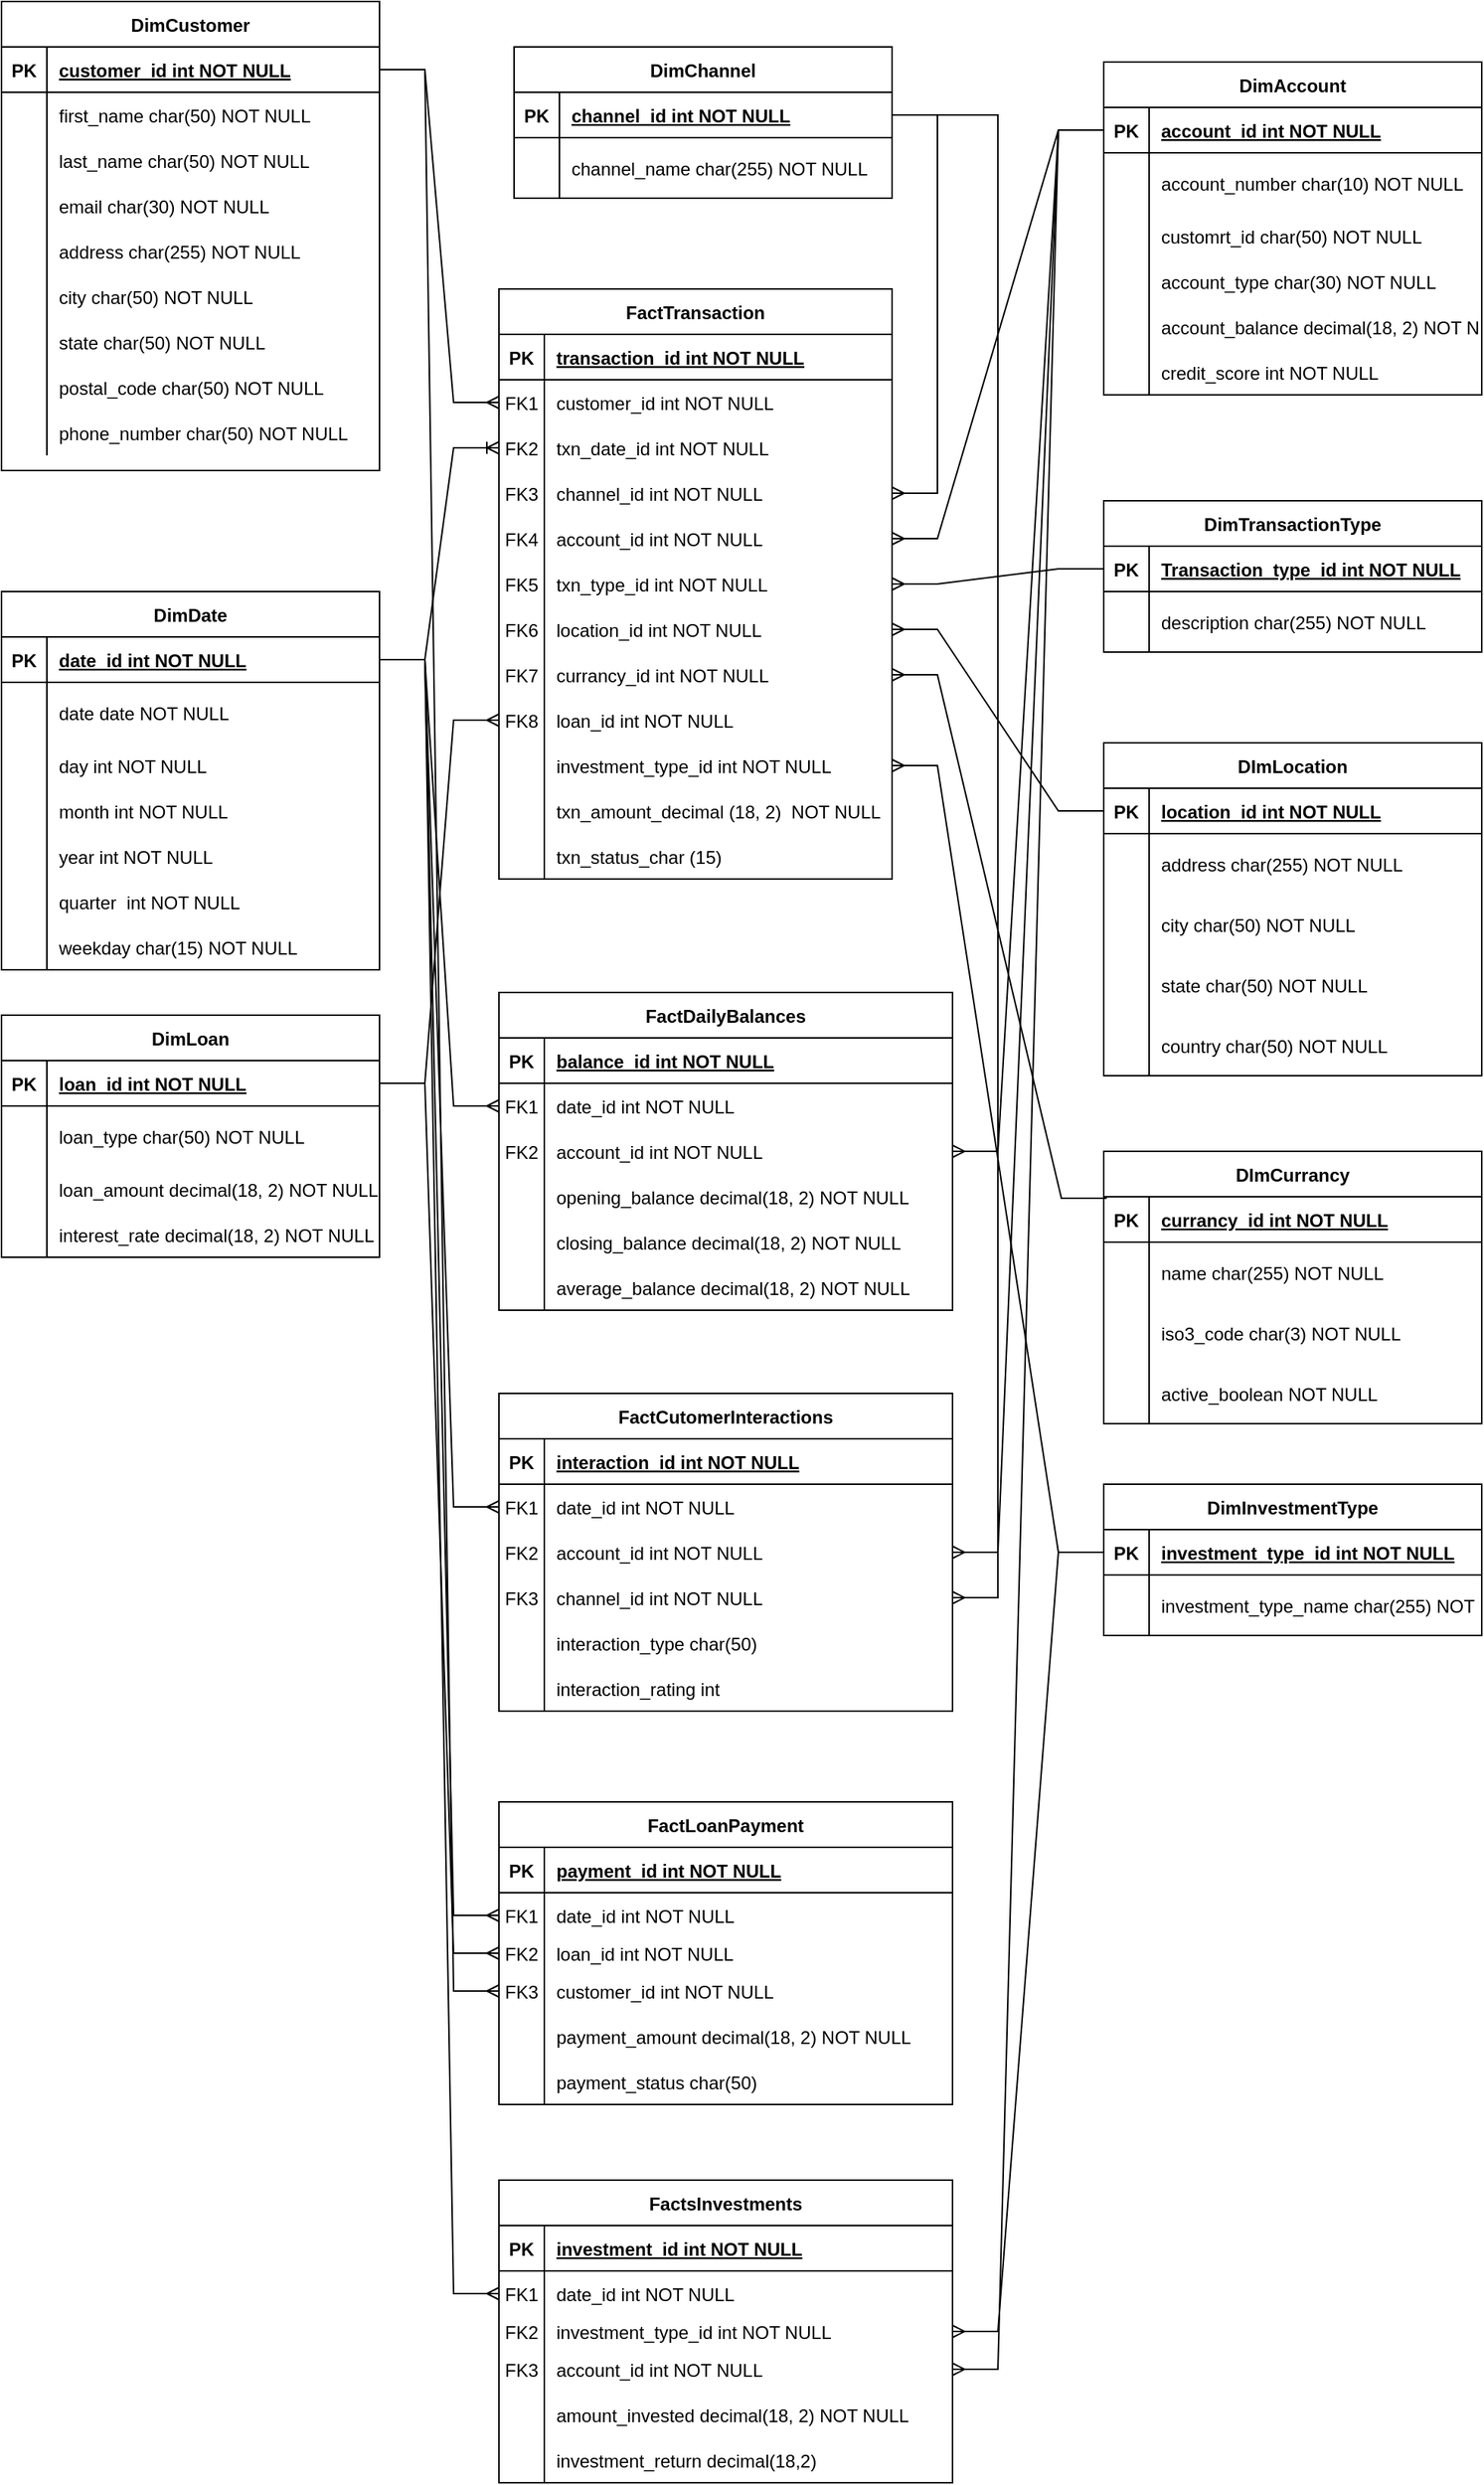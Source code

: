 <mxfile version="24.3.1" type="github">
  <diagram id="R2lEEEUBdFMjLlhIrx00" name="Page-1">
    <mxGraphModel dx="1194" dy="683" grid="1" gridSize="10" guides="1" tooltips="1" connect="1" arrows="1" fold="1" page="1" pageScale="1" pageWidth="850" pageHeight="1100" math="0" shadow="0" extFonts="Permanent Marker^https://fonts.googleapis.com/css?family=Permanent+Marker">
      <root>
        <mxCell id="0" />
        <mxCell id="1" parent="0" />
        <mxCell id="C-vyLk0tnHw3VtMMgP7b-2" value="FactTransaction" style="shape=table;startSize=30;container=1;collapsible=1;childLayout=tableLayout;fixedRows=1;rowLines=0;fontStyle=1;align=center;resizeLast=1;" parent="1" vertex="1">
          <mxGeometry x="450" y="310" width="260" height="390" as="geometry" />
        </mxCell>
        <mxCell id="C-vyLk0tnHw3VtMMgP7b-3" value="" style="shape=partialRectangle;collapsible=0;dropTarget=0;pointerEvents=0;fillColor=none;points=[[0,0.5],[1,0.5]];portConstraint=eastwest;top=0;left=0;right=0;bottom=1;" parent="C-vyLk0tnHw3VtMMgP7b-2" vertex="1">
          <mxGeometry y="30" width="260" height="30" as="geometry" />
        </mxCell>
        <mxCell id="C-vyLk0tnHw3VtMMgP7b-4" value="PK" style="shape=partialRectangle;overflow=hidden;connectable=0;fillColor=none;top=0;left=0;bottom=0;right=0;fontStyle=1;" parent="C-vyLk0tnHw3VtMMgP7b-3" vertex="1">
          <mxGeometry width="30" height="30" as="geometry">
            <mxRectangle width="30" height="30" as="alternateBounds" />
          </mxGeometry>
        </mxCell>
        <mxCell id="C-vyLk0tnHw3VtMMgP7b-5" value="transaction_id int NOT NULL " style="shape=partialRectangle;overflow=hidden;connectable=0;fillColor=none;top=0;left=0;bottom=0;right=0;align=left;spacingLeft=6;fontStyle=5;" parent="C-vyLk0tnHw3VtMMgP7b-3" vertex="1">
          <mxGeometry x="30" width="230" height="30" as="geometry">
            <mxRectangle width="230" height="30" as="alternateBounds" />
          </mxGeometry>
        </mxCell>
        <mxCell id="C-vyLk0tnHw3VtMMgP7b-6" value="" style="shape=partialRectangle;collapsible=0;dropTarget=0;pointerEvents=0;fillColor=none;points=[[0,0.5],[1,0.5]];portConstraint=eastwest;top=0;left=0;right=0;bottom=0;" parent="C-vyLk0tnHw3VtMMgP7b-2" vertex="1">
          <mxGeometry y="60" width="260" height="30" as="geometry" />
        </mxCell>
        <mxCell id="C-vyLk0tnHw3VtMMgP7b-7" value="FK1" style="shape=partialRectangle;overflow=hidden;connectable=0;fillColor=none;top=0;left=0;bottom=0;right=0;" parent="C-vyLk0tnHw3VtMMgP7b-6" vertex="1">
          <mxGeometry width="30" height="30" as="geometry">
            <mxRectangle width="30" height="30" as="alternateBounds" />
          </mxGeometry>
        </mxCell>
        <mxCell id="C-vyLk0tnHw3VtMMgP7b-8" value="customer_id int NOT NULL" style="shape=partialRectangle;overflow=hidden;connectable=0;fillColor=none;top=0;left=0;bottom=0;right=0;align=left;spacingLeft=6;" parent="C-vyLk0tnHw3VtMMgP7b-6" vertex="1">
          <mxGeometry x="30" width="230" height="30" as="geometry">
            <mxRectangle width="230" height="30" as="alternateBounds" />
          </mxGeometry>
        </mxCell>
        <mxCell id="C-vyLk0tnHw3VtMMgP7b-9" value="" style="shape=partialRectangle;collapsible=0;dropTarget=0;pointerEvents=0;fillColor=none;points=[[0,0.5],[1,0.5]];portConstraint=eastwest;top=0;left=0;right=0;bottom=0;" parent="C-vyLk0tnHw3VtMMgP7b-2" vertex="1">
          <mxGeometry y="90" width="260" height="30" as="geometry" />
        </mxCell>
        <mxCell id="C-vyLk0tnHw3VtMMgP7b-10" value="FK2" style="shape=partialRectangle;overflow=hidden;connectable=0;fillColor=none;top=0;left=0;bottom=0;right=0;" parent="C-vyLk0tnHw3VtMMgP7b-9" vertex="1">
          <mxGeometry width="30" height="30" as="geometry">
            <mxRectangle width="30" height="30" as="alternateBounds" />
          </mxGeometry>
        </mxCell>
        <mxCell id="C-vyLk0tnHw3VtMMgP7b-11" value="txn_date_id int NOT NULL" style="shape=partialRectangle;overflow=hidden;connectable=0;fillColor=none;top=0;left=0;bottom=0;right=0;align=left;spacingLeft=6;" parent="C-vyLk0tnHw3VtMMgP7b-9" vertex="1">
          <mxGeometry x="30" width="230" height="30" as="geometry">
            <mxRectangle width="230" height="30" as="alternateBounds" />
          </mxGeometry>
        </mxCell>
        <mxCell id="11sW7f-vUQV_y28f_jvI-53" style="shape=partialRectangle;collapsible=0;dropTarget=0;pointerEvents=0;fillColor=none;points=[[0,0.5],[1,0.5]];portConstraint=eastwest;top=0;left=0;right=0;bottom=0;" parent="C-vyLk0tnHw3VtMMgP7b-2" vertex="1">
          <mxGeometry y="120" width="260" height="30" as="geometry" />
        </mxCell>
        <mxCell id="11sW7f-vUQV_y28f_jvI-54" value="FK3" style="shape=partialRectangle;overflow=hidden;connectable=0;fillColor=none;top=0;left=0;bottom=0;right=0;" parent="11sW7f-vUQV_y28f_jvI-53" vertex="1">
          <mxGeometry width="30" height="30" as="geometry">
            <mxRectangle width="30" height="30" as="alternateBounds" />
          </mxGeometry>
        </mxCell>
        <mxCell id="11sW7f-vUQV_y28f_jvI-55" value="channel_id int NOT NULL" style="shape=partialRectangle;overflow=hidden;connectable=0;fillColor=none;top=0;left=0;bottom=0;right=0;align=left;spacingLeft=6;" parent="11sW7f-vUQV_y28f_jvI-53" vertex="1">
          <mxGeometry x="30" width="230" height="30" as="geometry">
            <mxRectangle width="230" height="30" as="alternateBounds" />
          </mxGeometry>
        </mxCell>
        <mxCell id="11sW7f-vUQV_y28f_jvI-68" style="shape=partialRectangle;collapsible=0;dropTarget=0;pointerEvents=0;fillColor=none;points=[[0,0.5],[1,0.5]];portConstraint=eastwest;top=0;left=0;right=0;bottom=0;" parent="C-vyLk0tnHw3VtMMgP7b-2" vertex="1">
          <mxGeometry y="150" width="260" height="30" as="geometry" />
        </mxCell>
        <mxCell id="11sW7f-vUQV_y28f_jvI-69" value="FK4" style="shape=partialRectangle;overflow=hidden;connectable=0;fillColor=none;top=0;left=0;bottom=0;right=0;" parent="11sW7f-vUQV_y28f_jvI-68" vertex="1">
          <mxGeometry width="30" height="30" as="geometry">
            <mxRectangle width="30" height="30" as="alternateBounds" />
          </mxGeometry>
        </mxCell>
        <mxCell id="11sW7f-vUQV_y28f_jvI-70" value="account_id int NOT NULL" style="shape=partialRectangle;overflow=hidden;connectable=0;fillColor=none;top=0;left=0;bottom=0;right=0;align=left;spacingLeft=6;" parent="11sW7f-vUQV_y28f_jvI-68" vertex="1">
          <mxGeometry x="30" width="230" height="30" as="geometry">
            <mxRectangle width="230" height="30" as="alternateBounds" />
          </mxGeometry>
        </mxCell>
        <mxCell id="11sW7f-vUQV_y28f_jvI-65" style="shape=partialRectangle;collapsible=0;dropTarget=0;pointerEvents=0;fillColor=none;points=[[0,0.5],[1,0.5]];portConstraint=eastwest;top=0;left=0;right=0;bottom=0;" parent="C-vyLk0tnHw3VtMMgP7b-2" vertex="1">
          <mxGeometry y="180" width="260" height="30" as="geometry" />
        </mxCell>
        <mxCell id="11sW7f-vUQV_y28f_jvI-66" value="FK5" style="shape=partialRectangle;overflow=hidden;connectable=0;fillColor=none;top=0;left=0;bottom=0;right=0;" parent="11sW7f-vUQV_y28f_jvI-65" vertex="1">
          <mxGeometry width="30" height="30" as="geometry">
            <mxRectangle width="30" height="30" as="alternateBounds" />
          </mxGeometry>
        </mxCell>
        <mxCell id="11sW7f-vUQV_y28f_jvI-67" value="txn_type_id int NOT NULL" style="shape=partialRectangle;overflow=hidden;connectable=0;fillColor=none;top=0;left=0;bottom=0;right=0;align=left;spacingLeft=6;" parent="11sW7f-vUQV_y28f_jvI-65" vertex="1">
          <mxGeometry x="30" width="230" height="30" as="geometry">
            <mxRectangle width="230" height="30" as="alternateBounds" />
          </mxGeometry>
        </mxCell>
        <mxCell id="11sW7f-vUQV_y28f_jvI-62" style="shape=partialRectangle;collapsible=0;dropTarget=0;pointerEvents=0;fillColor=none;points=[[0,0.5],[1,0.5]];portConstraint=eastwest;top=0;left=0;right=0;bottom=0;" parent="C-vyLk0tnHw3VtMMgP7b-2" vertex="1">
          <mxGeometry y="210" width="260" height="30" as="geometry" />
        </mxCell>
        <mxCell id="11sW7f-vUQV_y28f_jvI-63" value="FK6" style="shape=partialRectangle;overflow=hidden;connectable=0;fillColor=none;top=0;left=0;bottom=0;right=0;" parent="11sW7f-vUQV_y28f_jvI-62" vertex="1">
          <mxGeometry width="30" height="30" as="geometry">
            <mxRectangle width="30" height="30" as="alternateBounds" />
          </mxGeometry>
        </mxCell>
        <mxCell id="11sW7f-vUQV_y28f_jvI-64" value="location_id int NOT NULL" style="shape=partialRectangle;overflow=hidden;connectable=0;fillColor=none;top=0;left=0;bottom=0;right=0;align=left;spacingLeft=6;" parent="11sW7f-vUQV_y28f_jvI-62" vertex="1">
          <mxGeometry x="30" width="230" height="30" as="geometry">
            <mxRectangle width="230" height="30" as="alternateBounds" />
          </mxGeometry>
        </mxCell>
        <mxCell id="11sW7f-vUQV_y28f_jvI-59" style="shape=partialRectangle;collapsible=0;dropTarget=0;pointerEvents=0;fillColor=none;points=[[0,0.5],[1,0.5]];portConstraint=eastwest;top=0;left=0;right=0;bottom=0;" parent="C-vyLk0tnHw3VtMMgP7b-2" vertex="1">
          <mxGeometry y="240" width="260" height="30" as="geometry" />
        </mxCell>
        <mxCell id="11sW7f-vUQV_y28f_jvI-60" value="FK7" style="shape=partialRectangle;overflow=hidden;connectable=0;fillColor=none;top=0;left=0;bottom=0;right=0;" parent="11sW7f-vUQV_y28f_jvI-59" vertex="1">
          <mxGeometry width="30" height="30" as="geometry">
            <mxRectangle width="30" height="30" as="alternateBounds" />
          </mxGeometry>
        </mxCell>
        <mxCell id="11sW7f-vUQV_y28f_jvI-61" value="currancy_id int NOT NULL" style="shape=partialRectangle;overflow=hidden;connectable=0;fillColor=none;top=0;left=0;bottom=0;right=0;align=left;spacingLeft=6;" parent="11sW7f-vUQV_y28f_jvI-59" vertex="1">
          <mxGeometry x="30" width="230" height="30" as="geometry">
            <mxRectangle width="230" height="30" as="alternateBounds" />
          </mxGeometry>
        </mxCell>
        <mxCell id="I5cyApjd3UqnOjUCVEgU-1" style="shape=partialRectangle;collapsible=0;dropTarget=0;pointerEvents=0;fillColor=none;points=[[0,0.5],[1,0.5]];portConstraint=eastwest;top=0;left=0;right=0;bottom=0;" parent="C-vyLk0tnHw3VtMMgP7b-2" vertex="1">
          <mxGeometry y="270" width="260" height="30" as="geometry" />
        </mxCell>
        <mxCell id="I5cyApjd3UqnOjUCVEgU-2" value="FK8" style="shape=partialRectangle;overflow=hidden;connectable=0;fillColor=none;top=0;left=0;bottom=0;right=0;" parent="I5cyApjd3UqnOjUCVEgU-1" vertex="1">
          <mxGeometry width="30" height="30" as="geometry">
            <mxRectangle width="30" height="30" as="alternateBounds" />
          </mxGeometry>
        </mxCell>
        <mxCell id="I5cyApjd3UqnOjUCVEgU-3" value="loan_id int NOT NULL" style="shape=partialRectangle;overflow=hidden;connectable=0;fillColor=none;top=0;left=0;bottom=0;right=0;align=left;spacingLeft=6;" parent="I5cyApjd3UqnOjUCVEgU-1" vertex="1">
          <mxGeometry x="30" width="230" height="30" as="geometry">
            <mxRectangle width="230" height="30" as="alternateBounds" />
          </mxGeometry>
        </mxCell>
        <mxCell id="I5cyApjd3UqnOjUCVEgU-155" style="shape=partialRectangle;collapsible=0;dropTarget=0;pointerEvents=0;fillColor=none;points=[[0,0.5],[1,0.5]];portConstraint=eastwest;top=0;left=0;right=0;bottom=0;" parent="C-vyLk0tnHw3VtMMgP7b-2" vertex="1">
          <mxGeometry y="300" width="260" height="30" as="geometry" />
        </mxCell>
        <mxCell id="I5cyApjd3UqnOjUCVEgU-156" style="shape=partialRectangle;overflow=hidden;connectable=0;fillColor=none;top=0;left=0;bottom=0;right=0;" parent="I5cyApjd3UqnOjUCVEgU-155" vertex="1">
          <mxGeometry width="30" height="30" as="geometry">
            <mxRectangle width="30" height="30" as="alternateBounds" />
          </mxGeometry>
        </mxCell>
        <mxCell id="I5cyApjd3UqnOjUCVEgU-157" value="investment_type_id int NOT NULL" style="shape=partialRectangle;overflow=hidden;connectable=0;fillColor=none;top=0;left=0;bottom=0;right=0;align=left;spacingLeft=6;" parent="I5cyApjd3UqnOjUCVEgU-155" vertex="1">
          <mxGeometry x="30" width="230" height="30" as="geometry">
            <mxRectangle width="230" height="30" as="alternateBounds" />
          </mxGeometry>
        </mxCell>
        <mxCell id="11sW7f-vUQV_y28f_jvI-56" style="shape=partialRectangle;collapsible=0;dropTarget=0;pointerEvents=0;fillColor=none;points=[[0,0.5],[1,0.5]];portConstraint=eastwest;top=0;left=0;right=0;bottom=0;" parent="C-vyLk0tnHw3VtMMgP7b-2" vertex="1">
          <mxGeometry y="330" width="260" height="30" as="geometry" />
        </mxCell>
        <mxCell id="11sW7f-vUQV_y28f_jvI-57" style="shape=partialRectangle;overflow=hidden;connectable=0;fillColor=none;top=0;left=0;bottom=0;right=0;" parent="11sW7f-vUQV_y28f_jvI-56" vertex="1">
          <mxGeometry width="30" height="30" as="geometry">
            <mxRectangle width="30" height="30" as="alternateBounds" />
          </mxGeometry>
        </mxCell>
        <mxCell id="11sW7f-vUQV_y28f_jvI-58" value="txn_amount_decimal (18, 2)  NOT NULL" style="shape=partialRectangle;overflow=hidden;connectable=0;fillColor=none;top=0;left=0;bottom=0;right=0;align=left;spacingLeft=6;" parent="11sW7f-vUQV_y28f_jvI-56" vertex="1">
          <mxGeometry x="30" width="230" height="30" as="geometry">
            <mxRectangle width="230" height="30" as="alternateBounds" />
          </mxGeometry>
        </mxCell>
        <mxCell id="11sW7f-vUQV_y28f_jvI-74" style="shape=partialRectangle;collapsible=0;dropTarget=0;pointerEvents=0;fillColor=none;points=[[0,0.5],[1,0.5]];portConstraint=eastwest;top=0;left=0;right=0;bottom=0;" parent="C-vyLk0tnHw3VtMMgP7b-2" vertex="1">
          <mxGeometry y="360" width="260" height="30" as="geometry" />
        </mxCell>
        <mxCell id="11sW7f-vUQV_y28f_jvI-75" style="shape=partialRectangle;overflow=hidden;connectable=0;fillColor=none;top=0;left=0;bottom=0;right=0;" parent="11sW7f-vUQV_y28f_jvI-74" vertex="1">
          <mxGeometry width="30" height="30" as="geometry">
            <mxRectangle width="30" height="30" as="alternateBounds" />
          </mxGeometry>
        </mxCell>
        <mxCell id="11sW7f-vUQV_y28f_jvI-76" value="txn_status_char (15)" style="shape=partialRectangle;overflow=hidden;connectable=0;fillColor=none;top=0;left=0;bottom=0;right=0;align=left;spacingLeft=6;" parent="11sW7f-vUQV_y28f_jvI-74" vertex="1">
          <mxGeometry x="30" width="230" height="30" as="geometry">
            <mxRectangle width="230" height="30" as="alternateBounds" />
          </mxGeometry>
        </mxCell>
        <mxCell id="C-vyLk0tnHw3VtMMgP7b-23" value="DimCustomer" style="shape=table;startSize=30;container=1;collapsible=1;childLayout=tableLayout;fixedRows=1;rowLines=0;fontStyle=1;align=center;resizeLast=1;" parent="1" vertex="1">
          <mxGeometry x="121" y="120" width="250" height="310" as="geometry" />
        </mxCell>
        <mxCell id="C-vyLk0tnHw3VtMMgP7b-24" value="" style="shape=partialRectangle;collapsible=0;dropTarget=0;pointerEvents=0;fillColor=none;points=[[0,0.5],[1,0.5]];portConstraint=eastwest;top=0;left=0;right=0;bottom=1;" parent="C-vyLk0tnHw3VtMMgP7b-23" vertex="1">
          <mxGeometry y="30" width="250" height="30" as="geometry" />
        </mxCell>
        <mxCell id="C-vyLk0tnHw3VtMMgP7b-25" value="PK" style="shape=partialRectangle;overflow=hidden;connectable=0;fillColor=none;top=0;left=0;bottom=0;right=0;fontStyle=1;" parent="C-vyLk0tnHw3VtMMgP7b-24" vertex="1">
          <mxGeometry width="30" height="30" as="geometry">
            <mxRectangle width="30" height="30" as="alternateBounds" />
          </mxGeometry>
        </mxCell>
        <mxCell id="C-vyLk0tnHw3VtMMgP7b-26" value="customer_id int NOT NULL " style="shape=partialRectangle;overflow=hidden;connectable=0;fillColor=none;top=0;left=0;bottom=0;right=0;align=left;spacingLeft=6;fontStyle=5;" parent="C-vyLk0tnHw3VtMMgP7b-24" vertex="1">
          <mxGeometry x="30" width="220" height="30" as="geometry">
            <mxRectangle width="220" height="30" as="alternateBounds" />
          </mxGeometry>
        </mxCell>
        <mxCell id="C-vyLk0tnHw3VtMMgP7b-27" value="" style="shape=partialRectangle;collapsible=0;dropTarget=0;pointerEvents=0;fillColor=none;points=[[0,0.5],[1,0.5]];portConstraint=eastwest;top=0;left=0;right=0;bottom=0;" parent="C-vyLk0tnHw3VtMMgP7b-23" vertex="1">
          <mxGeometry y="60" width="250" height="30" as="geometry" />
        </mxCell>
        <mxCell id="C-vyLk0tnHw3VtMMgP7b-28" value="" style="shape=partialRectangle;overflow=hidden;connectable=0;fillColor=none;top=0;left=0;bottom=0;right=0;" parent="C-vyLk0tnHw3VtMMgP7b-27" vertex="1">
          <mxGeometry width="30" height="30" as="geometry">
            <mxRectangle width="30" height="30" as="alternateBounds" />
          </mxGeometry>
        </mxCell>
        <mxCell id="C-vyLk0tnHw3VtMMgP7b-29" value="first_name char(50) NOT NULL" style="shape=partialRectangle;overflow=hidden;connectable=0;fillColor=none;top=0;left=0;bottom=0;right=0;align=left;spacingLeft=6;" parent="C-vyLk0tnHw3VtMMgP7b-27" vertex="1">
          <mxGeometry x="30" width="220" height="30" as="geometry">
            <mxRectangle width="220" height="30" as="alternateBounds" />
          </mxGeometry>
        </mxCell>
        <mxCell id="11sW7f-vUQV_y28f_jvI-4" style="shape=partialRectangle;collapsible=0;dropTarget=0;pointerEvents=0;fillColor=none;points=[[0,0.5],[1,0.5]];portConstraint=eastwest;top=0;left=0;right=0;bottom=0;" parent="C-vyLk0tnHw3VtMMgP7b-23" vertex="1">
          <mxGeometry y="90" width="250" height="30" as="geometry" />
        </mxCell>
        <mxCell id="11sW7f-vUQV_y28f_jvI-5" style="shape=partialRectangle;overflow=hidden;connectable=0;fillColor=none;top=0;left=0;bottom=0;right=0;" parent="11sW7f-vUQV_y28f_jvI-4" vertex="1">
          <mxGeometry width="30" height="30" as="geometry">
            <mxRectangle width="30" height="30" as="alternateBounds" />
          </mxGeometry>
        </mxCell>
        <mxCell id="11sW7f-vUQV_y28f_jvI-6" value="last_name char(50) NOT NULL" style="shape=partialRectangle;overflow=hidden;connectable=0;fillColor=none;top=0;left=0;bottom=0;right=0;align=left;spacingLeft=6;" parent="11sW7f-vUQV_y28f_jvI-4" vertex="1">
          <mxGeometry x="30" width="220" height="30" as="geometry">
            <mxRectangle width="220" height="30" as="alternateBounds" />
          </mxGeometry>
        </mxCell>
        <mxCell id="11sW7f-vUQV_y28f_jvI-7" style="shape=partialRectangle;collapsible=0;dropTarget=0;pointerEvents=0;fillColor=none;points=[[0,0.5],[1,0.5]];portConstraint=eastwest;top=0;left=0;right=0;bottom=0;" parent="C-vyLk0tnHw3VtMMgP7b-23" vertex="1">
          <mxGeometry y="120" width="250" height="30" as="geometry" />
        </mxCell>
        <mxCell id="11sW7f-vUQV_y28f_jvI-8" style="shape=partialRectangle;overflow=hidden;connectable=0;fillColor=none;top=0;left=0;bottom=0;right=0;" parent="11sW7f-vUQV_y28f_jvI-7" vertex="1">
          <mxGeometry width="30" height="30" as="geometry">
            <mxRectangle width="30" height="30" as="alternateBounds" />
          </mxGeometry>
        </mxCell>
        <mxCell id="11sW7f-vUQV_y28f_jvI-9" value="email char(30) NOT NULL" style="shape=partialRectangle;overflow=hidden;connectable=0;fillColor=none;top=0;left=0;bottom=0;right=0;align=left;spacingLeft=6;" parent="11sW7f-vUQV_y28f_jvI-7" vertex="1">
          <mxGeometry x="30" width="220" height="30" as="geometry">
            <mxRectangle width="220" height="30" as="alternateBounds" />
          </mxGeometry>
        </mxCell>
        <mxCell id="11sW7f-vUQV_y28f_jvI-10" style="shape=partialRectangle;collapsible=0;dropTarget=0;pointerEvents=0;fillColor=none;points=[[0,0.5],[1,0.5]];portConstraint=eastwest;top=0;left=0;right=0;bottom=0;" parent="C-vyLk0tnHw3VtMMgP7b-23" vertex="1">
          <mxGeometry y="150" width="250" height="30" as="geometry" />
        </mxCell>
        <mxCell id="11sW7f-vUQV_y28f_jvI-11" style="shape=partialRectangle;overflow=hidden;connectable=0;fillColor=none;top=0;left=0;bottom=0;right=0;" parent="11sW7f-vUQV_y28f_jvI-10" vertex="1">
          <mxGeometry width="30" height="30" as="geometry">
            <mxRectangle width="30" height="30" as="alternateBounds" />
          </mxGeometry>
        </mxCell>
        <mxCell id="11sW7f-vUQV_y28f_jvI-12" value="address char(255) NOT NULL" style="shape=partialRectangle;overflow=hidden;connectable=0;fillColor=none;top=0;left=0;bottom=0;right=0;align=left;spacingLeft=6;" parent="11sW7f-vUQV_y28f_jvI-10" vertex="1">
          <mxGeometry x="30" width="220" height="30" as="geometry">
            <mxRectangle width="220" height="30" as="alternateBounds" />
          </mxGeometry>
        </mxCell>
        <mxCell id="11sW7f-vUQV_y28f_jvI-13" style="shape=partialRectangle;collapsible=0;dropTarget=0;pointerEvents=0;fillColor=none;points=[[0,0.5],[1,0.5]];portConstraint=eastwest;top=0;left=0;right=0;bottom=0;" parent="C-vyLk0tnHw3VtMMgP7b-23" vertex="1">
          <mxGeometry y="180" width="250" height="30" as="geometry" />
        </mxCell>
        <mxCell id="11sW7f-vUQV_y28f_jvI-14" style="shape=partialRectangle;overflow=hidden;connectable=0;fillColor=none;top=0;left=0;bottom=0;right=0;" parent="11sW7f-vUQV_y28f_jvI-13" vertex="1">
          <mxGeometry width="30" height="30" as="geometry">
            <mxRectangle width="30" height="30" as="alternateBounds" />
          </mxGeometry>
        </mxCell>
        <mxCell id="11sW7f-vUQV_y28f_jvI-15" value="city char(50) NOT NULL" style="shape=partialRectangle;overflow=hidden;connectable=0;fillColor=none;top=0;left=0;bottom=0;right=0;align=left;spacingLeft=6;" parent="11sW7f-vUQV_y28f_jvI-13" vertex="1">
          <mxGeometry x="30" width="220" height="30" as="geometry">
            <mxRectangle width="220" height="30" as="alternateBounds" />
          </mxGeometry>
        </mxCell>
        <mxCell id="11sW7f-vUQV_y28f_jvI-16" style="shape=partialRectangle;collapsible=0;dropTarget=0;pointerEvents=0;fillColor=none;points=[[0,0.5],[1,0.5]];portConstraint=eastwest;top=0;left=0;right=0;bottom=0;" parent="C-vyLk0tnHw3VtMMgP7b-23" vertex="1">
          <mxGeometry y="210" width="250" height="30" as="geometry" />
        </mxCell>
        <mxCell id="11sW7f-vUQV_y28f_jvI-17" style="shape=partialRectangle;overflow=hidden;connectable=0;fillColor=none;top=0;left=0;bottom=0;right=0;" parent="11sW7f-vUQV_y28f_jvI-16" vertex="1">
          <mxGeometry width="30" height="30" as="geometry">
            <mxRectangle width="30" height="30" as="alternateBounds" />
          </mxGeometry>
        </mxCell>
        <mxCell id="11sW7f-vUQV_y28f_jvI-18" value="state char(50) NOT NULL" style="shape=partialRectangle;overflow=hidden;connectable=0;fillColor=none;top=0;left=0;bottom=0;right=0;align=left;spacingLeft=6;" parent="11sW7f-vUQV_y28f_jvI-16" vertex="1">
          <mxGeometry x="30" width="220" height="30" as="geometry">
            <mxRectangle width="220" height="30" as="alternateBounds" />
          </mxGeometry>
        </mxCell>
        <mxCell id="11sW7f-vUQV_y28f_jvI-19" style="shape=partialRectangle;collapsible=0;dropTarget=0;pointerEvents=0;fillColor=none;points=[[0,0.5],[1,0.5]];portConstraint=eastwest;top=0;left=0;right=0;bottom=0;" parent="C-vyLk0tnHw3VtMMgP7b-23" vertex="1">
          <mxGeometry y="240" width="250" height="30" as="geometry" />
        </mxCell>
        <mxCell id="11sW7f-vUQV_y28f_jvI-20" style="shape=partialRectangle;overflow=hidden;connectable=0;fillColor=none;top=0;left=0;bottom=0;right=0;" parent="11sW7f-vUQV_y28f_jvI-19" vertex="1">
          <mxGeometry width="30" height="30" as="geometry">
            <mxRectangle width="30" height="30" as="alternateBounds" />
          </mxGeometry>
        </mxCell>
        <mxCell id="11sW7f-vUQV_y28f_jvI-21" value="postal_code char(50) NOT NULL" style="shape=partialRectangle;overflow=hidden;connectable=0;fillColor=none;top=0;left=0;bottom=0;right=0;align=left;spacingLeft=6;" parent="11sW7f-vUQV_y28f_jvI-19" vertex="1">
          <mxGeometry x="30" width="220" height="30" as="geometry">
            <mxRectangle width="220" height="30" as="alternateBounds" />
          </mxGeometry>
        </mxCell>
        <mxCell id="11sW7f-vUQV_y28f_jvI-22" style="shape=partialRectangle;collapsible=0;dropTarget=0;pointerEvents=0;fillColor=none;points=[[0,0.5],[1,0.5]];portConstraint=eastwest;top=0;left=0;right=0;bottom=0;" parent="C-vyLk0tnHw3VtMMgP7b-23" vertex="1">
          <mxGeometry y="270" width="250" height="30" as="geometry" />
        </mxCell>
        <mxCell id="11sW7f-vUQV_y28f_jvI-23" style="shape=partialRectangle;overflow=hidden;connectable=0;fillColor=none;top=0;left=0;bottom=0;right=0;" parent="11sW7f-vUQV_y28f_jvI-22" vertex="1">
          <mxGeometry width="30" height="30" as="geometry">
            <mxRectangle width="30" height="30" as="alternateBounds" />
          </mxGeometry>
        </mxCell>
        <mxCell id="11sW7f-vUQV_y28f_jvI-24" value="phone_number char(50) NOT NULL" style="shape=partialRectangle;overflow=hidden;connectable=0;fillColor=none;top=0;left=0;bottom=0;right=0;align=left;spacingLeft=6;" parent="11sW7f-vUQV_y28f_jvI-22" vertex="1">
          <mxGeometry x="30" width="220" height="30" as="geometry">
            <mxRectangle width="220" height="30" as="alternateBounds" />
          </mxGeometry>
        </mxCell>
        <mxCell id="11sW7f-vUQV_y28f_jvI-78" value="DimDate" style="shape=table;startSize=30;container=1;collapsible=1;childLayout=tableLayout;fixedRows=1;rowLines=0;fontStyle=1;align=center;resizeLast=1;" parent="1" vertex="1">
          <mxGeometry x="121" y="510" width="250" height="250" as="geometry" />
        </mxCell>
        <mxCell id="11sW7f-vUQV_y28f_jvI-79" value="" style="shape=partialRectangle;collapsible=0;dropTarget=0;pointerEvents=0;fillColor=none;points=[[0,0.5],[1,0.5]];portConstraint=eastwest;top=0;left=0;right=0;bottom=1;" parent="11sW7f-vUQV_y28f_jvI-78" vertex="1">
          <mxGeometry y="30" width="250" height="30" as="geometry" />
        </mxCell>
        <mxCell id="11sW7f-vUQV_y28f_jvI-80" value="PK" style="shape=partialRectangle;overflow=hidden;connectable=0;fillColor=none;top=0;left=0;bottom=0;right=0;fontStyle=1;" parent="11sW7f-vUQV_y28f_jvI-79" vertex="1">
          <mxGeometry width="30" height="30" as="geometry">
            <mxRectangle width="30" height="30" as="alternateBounds" />
          </mxGeometry>
        </mxCell>
        <mxCell id="11sW7f-vUQV_y28f_jvI-81" value="date_id int NOT NULL " style="shape=partialRectangle;overflow=hidden;connectable=0;fillColor=none;top=0;left=0;bottom=0;right=0;align=left;spacingLeft=6;fontStyle=5;" parent="11sW7f-vUQV_y28f_jvI-79" vertex="1">
          <mxGeometry x="30" width="220" height="30" as="geometry">
            <mxRectangle width="220" height="30" as="alternateBounds" />
          </mxGeometry>
        </mxCell>
        <mxCell id="11sW7f-vUQV_y28f_jvI-82" value="" style="shape=partialRectangle;collapsible=0;dropTarget=0;pointerEvents=0;fillColor=none;points=[[0,0.5],[1,0.5]];portConstraint=eastwest;top=0;left=0;right=0;bottom=0;" parent="11sW7f-vUQV_y28f_jvI-78" vertex="1">
          <mxGeometry y="60" width="250" height="40" as="geometry" />
        </mxCell>
        <mxCell id="11sW7f-vUQV_y28f_jvI-83" value="" style="shape=partialRectangle;overflow=hidden;connectable=0;fillColor=none;top=0;left=0;bottom=0;right=0;" parent="11sW7f-vUQV_y28f_jvI-82" vertex="1">
          <mxGeometry width="30" height="40" as="geometry">
            <mxRectangle width="30" height="40" as="alternateBounds" />
          </mxGeometry>
        </mxCell>
        <mxCell id="11sW7f-vUQV_y28f_jvI-84" value="date date NOT NULL" style="shape=partialRectangle;overflow=hidden;connectable=0;fillColor=none;top=0;left=0;bottom=0;right=0;align=left;spacingLeft=6;" parent="11sW7f-vUQV_y28f_jvI-82" vertex="1">
          <mxGeometry x="30" width="220" height="40" as="geometry">
            <mxRectangle width="220" height="40" as="alternateBounds" />
          </mxGeometry>
        </mxCell>
        <mxCell id="11sW7f-vUQV_y28f_jvI-85" style="shape=partialRectangle;collapsible=0;dropTarget=0;pointerEvents=0;fillColor=none;points=[[0,0.5],[1,0.5]];portConstraint=eastwest;top=0;left=0;right=0;bottom=0;" parent="11sW7f-vUQV_y28f_jvI-78" vertex="1">
          <mxGeometry y="100" width="250" height="30" as="geometry" />
        </mxCell>
        <mxCell id="11sW7f-vUQV_y28f_jvI-86" style="shape=partialRectangle;overflow=hidden;connectable=0;fillColor=none;top=0;left=0;bottom=0;right=0;" parent="11sW7f-vUQV_y28f_jvI-85" vertex="1">
          <mxGeometry width="30" height="30" as="geometry">
            <mxRectangle width="30" height="30" as="alternateBounds" />
          </mxGeometry>
        </mxCell>
        <mxCell id="11sW7f-vUQV_y28f_jvI-87" value="day int NOT NULL" style="shape=partialRectangle;overflow=hidden;connectable=0;fillColor=none;top=0;left=0;bottom=0;right=0;align=left;spacingLeft=6;" parent="11sW7f-vUQV_y28f_jvI-85" vertex="1">
          <mxGeometry x="30" width="220" height="30" as="geometry">
            <mxRectangle width="220" height="30" as="alternateBounds" />
          </mxGeometry>
        </mxCell>
        <mxCell id="11sW7f-vUQV_y28f_jvI-88" style="shape=partialRectangle;collapsible=0;dropTarget=0;pointerEvents=0;fillColor=none;points=[[0,0.5],[1,0.5]];portConstraint=eastwest;top=0;left=0;right=0;bottom=0;" parent="11sW7f-vUQV_y28f_jvI-78" vertex="1">
          <mxGeometry y="130" width="250" height="30" as="geometry" />
        </mxCell>
        <mxCell id="11sW7f-vUQV_y28f_jvI-89" style="shape=partialRectangle;overflow=hidden;connectable=0;fillColor=none;top=0;left=0;bottom=0;right=0;" parent="11sW7f-vUQV_y28f_jvI-88" vertex="1">
          <mxGeometry width="30" height="30" as="geometry">
            <mxRectangle width="30" height="30" as="alternateBounds" />
          </mxGeometry>
        </mxCell>
        <mxCell id="11sW7f-vUQV_y28f_jvI-90" value="month int NOT NULL" style="shape=partialRectangle;overflow=hidden;connectable=0;fillColor=none;top=0;left=0;bottom=0;right=0;align=left;spacingLeft=6;" parent="11sW7f-vUQV_y28f_jvI-88" vertex="1">
          <mxGeometry x="30" width="220" height="30" as="geometry">
            <mxRectangle width="220" height="30" as="alternateBounds" />
          </mxGeometry>
        </mxCell>
        <mxCell id="11sW7f-vUQV_y28f_jvI-91" style="shape=partialRectangle;collapsible=0;dropTarget=0;pointerEvents=0;fillColor=none;points=[[0,0.5],[1,0.5]];portConstraint=eastwest;top=0;left=0;right=0;bottom=0;" parent="11sW7f-vUQV_y28f_jvI-78" vertex="1">
          <mxGeometry y="160" width="250" height="30" as="geometry" />
        </mxCell>
        <mxCell id="11sW7f-vUQV_y28f_jvI-92" style="shape=partialRectangle;overflow=hidden;connectable=0;fillColor=none;top=0;left=0;bottom=0;right=0;" parent="11sW7f-vUQV_y28f_jvI-91" vertex="1">
          <mxGeometry width="30" height="30" as="geometry">
            <mxRectangle width="30" height="30" as="alternateBounds" />
          </mxGeometry>
        </mxCell>
        <mxCell id="11sW7f-vUQV_y28f_jvI-93" value="year int NOT NULL" style="shape=partialRectangle;overflow=hidden;connectable=0;fillColor=none;top=0;left=0;bottom=0;right=0;align=left;spacingLeft=6;" parent="11sW7f-vUQV_y28f_jvI-91" vertex="1">
          <mxGeometry x="30" width="220" height="30" as="geometry">
            <mxRectangle width="220" height="30" as="alternateBounds" />
          </mxGeometry>
        </mxCell>
        <mxCell id="11sW7f-vUQV_y28f_jvI-94" style="shape=partialRectangle;collapsible=0;dropTarget=0;pointerEvents=0;fillColor=none;points=[[0,0.5],[1,0.5]];portConstraint=eastwest;top=0;left=0;right=0;bottom=0;" parent="11sW7f-vUQV_y28f_jvI-78" vertex="1">
          <mxGeometry y="190" width="250" height="30" as="geometry" />
        </mxCell>
        <mxCell id="11sW7f-vUQV_y28f_jvI-95" style="shape=partialRectangle;overflow=hidden;connectable=0;fillColor=none;top=0;left=0;bottom=0;right=0;" parent="11sW7f-vUQV_y28f_jvI-94" vertex="1">
          <mxGeometry width="30" height="30" as="geometry">
            <mxRectangle width="30" height="30" as="alternateBounds" />
          </mxGeometry>
        </mxCell>
        <mxCell id="11sW7f-vUQV_y28f_jvI-96" value="quarter  int NOT NULL" style="shape=partialRectangle;overflow=hidden;connectable=0;fillColor=none;top=0;left=0;bottom=0;right=0;align=left;spacingLeft=6;" parent="11sW7f-vUQV_y28f_jvI-94" vertex="1">
          <mxGeometry x="30" width="220" height="30" as="geometry">
            <mxRectangle width="220" height="30" as="alternateBounds" />
          </mxGeometry>
        </mxCell>
        <mxCell id="11sW7f-vUQV_y28f_jvI-97" style="shape=partialRectangle;collapsible=0;dropTarget=0;pointerEvents=0;fillColor=none;points=[[0,0.5],[1,0.5]];portConstraint=eastwest;top=0;left=0;right=0;bottom=0;" parent="11sW7f-vUQV_y28f_jvI-78" vertex="1">
          <mxGeometry y="220" width="250" height="30" as="geometry" />
        </mxCell>
        <mxCell id="11sW7f-vUQV_y28f_jvI-98" style="shape=partialRectangle;overflow=hidden;connectable=0;fillColor=none;top=0;left=0;bottom=0;right=0;" parent="11sW7f-vUQV_y28f_jvI-97" vertex="1">
          <mxGeometry width="30" height="30" as="geometry">
            <mxRectangle width="30" height="30" as="alternateBounds" />
          </mxGeometry>
        </mxCell>
        <mxCell id="11sW7f-vUQV_y28f_jvI-99" value="weekday char(15) NOT NULL" style="shape=partialRectangle;overflow=hidden;connectable=0;fillColor=none;top=0;left=0;bottom=0;right=0;align=left;spacingLeft=6;" parent="11sW7f-vUQV_y28f_jvI-97" vertex="1">
          <mxGeometry x="30" width="220" height="30" as="geometry">
            <mxRectangle width="220" height="30" as="alternateBounds" />
          </mxGeometry>
        </mxCell>
        <mxCell id="11sW7f-vUQV_y28f_jvI-106" value="DimChannel" style="shape=table;startSize=30;container=1;collapsible=1;childLayout=tableLayout;fixedRows=1;rowLines=0;fontStyle=1;align=center;resizeLast=1;" parent="1" vertex="1">
          <mxGeometry x="460" y="150" width="250" height="100" as="geometry" />
        </mxCell>
        <mxCell id="11sW7f-vUQV_y28f_jvI-107" value="" style="shape=partialRectangle;collapsible=0;dropTarget=0;pointerEvents=0;fillColor=none;points=[[0,0.5],[1,0.5]];portConstraint=eastwest;top=0;left=0;right=0;bottom=1;" parent="11sW7f-vUQV_y28f_jvI-106" vertex="1">
          <mxGeometry y="30" width="250" height="30" as="geometry" />
        </mxCell>
        <mxCell id="11sW7f-vUQV_y28f_jvI-108" value="PK" style="shape=partialRectangle;overflow=hidden;connectable=0;fillColor=none;top=0;left=0;bottom=0;right=0;fontStyle=1;" parent="11sW7f-vUQV_y28f_jvI-107" vertex="1">
          <mxGeometry width="30" height="30" as="geometry">
            <mxRectangle width="30" height="30" as="alternateBounds" />
          </mxGeometry>
        </mxCell>
        <mxCell id="11sW7f-vUQV_y28f_jvI-109" value="channel_id int NOT NULL " style="shape=partialRectangle;overflow=hidden;connectable=0;fillColor=none;top=0;left=0;bottom=0;right=0;align=left;spacingLeft=6;fontStyle=5;" parent="11sW7f-vUQV_y28f_jvI-107" vertex="1">
          <mxGeometry x="30" width="220" height="30" as="geometry">
            <mxRectangle width="220" height="30" as="alternateBounds" />
          </mxGeometry>
        </mxCell>
        <mxCell id="11sW7f-vUQV_y28f_jvI-110" value="" style="shape=partialRectangle;collapsible=0;dropTarget=0;pointerEvents=0;fillColor=none;points=[[0,0.5],[1,0.5]];portConstraint=eastwest;top=0;left=0;right=0;bottom=0;" parent="11sW7f-vUQV_y28f_jvI-106" vertex="1">
          <mxGeometry y="60" width="250" height="40" as="geometry" />
        </mxCell>
        <mxCell id="11sW7f-vUQV_y28f_jvI-111" value="" style="shape=partialRectangle;overflow=hidden;connectable=0;fillColor=none;top=0;left=0;bottom=0;right=0;" parent="11sW7f-vUQV_y28f_jvI-110" vertex="1">
          <mxGeometry width="30" height="40" as="geometry">
            <mxRectangle width="30" height="40" as="alternateBounds" />
          </mxGeometry>
        </mxCell>
        <mxCell id="11sW7f-vUQV_y28f_jvI-112" value="channel_name char(255) NOT NULL" style="shape=partialRectangle;overflow=hidden;connectable=0;fillColor=none;top=0;left=0;bottom=0;right=0;align=left;spacingLeft=6;" parent="11sW7f-vUQV_y28f_jvI-110" vertex="1">
          <mxGeometry x="30" width="220" height="40" as="geometry">
            <mxRectangle width="220" height="40" as="alternateBounds" />
          </mxGeometry>
        </mxCell>
        <mxCell id="I5cyApjd3UqnOjUCVEgU-4" value="DimLoan" style="shape=table;startSize=30;container=1;collapsible=1;childLayout=tableLayout;fixedRows=1;rowLines=0;fontStyle=1;align=center;resizeLast=1;" parent="1" vertex="1">
          <mxGeometry x="121" y="790" width="250" height="160" as="geometry" />
        </mxCell>
        <mxCell id="I5cyApjd3UqnOjUCVEgU-5" value="" style="shape=partialRectangle;collapsible=0;dropTarget=0;pointerEvents=0;fillColor=none;points=[[0,0.5],[1,0.5]];portConstraint=eastwest;top=0;left=0;right=0;bottom=1;" parent="I5cyApjd3UqnOjUCVEgU-4" vertex="1">
          <mxGeometry y="30" width="250" height="30" as="geometry" />
        </mxCell>
        <mxCell id="I5cyApjd3UqnOjUCVEgU-6" value="PK" style="shape=partialRectangle;overflow=hidden;connectable=0;fillColor=none;top=0;left=0;bottom=0;right=0;fontStyle=1;" parent="I5cyApjd3UqnOjUCVEgU-5" vertex="1">
          <mxGeometry width="30" height="30" as="geometry">
            <mxRectangle width="30" height="30" as="alternateBounds" />
          </mxGeometry>
        </mxCell>
        <mxCell id="I5cyApjd3UqnOjUCVEgU-7" value="loan_id int NOT NULL " style="shape=partialRectangle;overflow=hidden;connectable=0;fillColor=none;top=0;left=0;bottom=0;right=0;align=left;spacingLeft=6;fontStyle=5;" parent="I5cyApjd3UqnOjUCVEgU-5" vertex="1">
          <mxGeometry x="30" width="220" height="30" as="geometry">
            <mxRectangle width="220" height="30" as="alternateBounds" />
          </mxGeometry>
        </mxCell>
        <mxCell id="I5cyApjd3UqnOjUCVEgU-8" value="" style="shape=partialRectangle;collapsible=0;dropTarget=0;pointerEvents=0;fillColor=none;points=[[0,0.5],[1,0.5]];portConstraint=eastwest;top=0;left=0;right=0;bottom=0;" parent="I5cyApjd3UqnOjUCVEgU-4" vertex="1">
          <mxGeometry y="60" width="250" height="40" as="geometry" />
        </mxCell>
        <mxCell id="I5cyApjd3UqnOjUCVEgU-9" value="" style="shape=partialRectangle;overflow=hidden;connectable=0;fillColor=none;top=0;left=0;bottom=0;right=0;" parent="I5cyApjd3UqnOjUCVEgU-8" vertex="1">
          <mxGeometry width="30" height="40" as="geometry">
            <mxRectangle width="30" height="40" as="alternateBounds" />
          </mxGeometry>
        </mxCell>
        <mxCell id="I5cyApjd3UqnOjUCVEgU-10" value="loan_type char(50) NOT NULL" style="shape=partialRectangle;overflow=hidden;connectable=0;fillColor=none;top=0;left=0;bottom=0;right=0;align=left;spacingLeft=6;" parent="I5cyApjd3UqnOjUCVEgU-8" vertex="1">
          <mxGeometry x="30" width="220" height="40" as="geometry">
            <mxRectangle width="220" height="40" as="alternateBounds" />
          </mxGeometry>
        </mxCell>
        <mxCell id="I5cyApjd3UqnOjUCVEgU-11" style="shape=partialRectangle;collapsible=0;dropTarget=0;pointerEvents=0;fillColor=none;points=[[0,0.5],[1,0.5]];portConstraint=eastwest;top=0;left=0;right=0;bottom=0;" parent="I5cyApjd3UqnOjUCVEgU-4" vertex="1">
          <mxGeometry y="100" width="250" height="30" as="geometry" />
        </mxCell>
        <mxCell id="I5cyApjd3UqnOjUCVEgU-12" style="shape=partialRectangle;overflow=hidden;connectable=0;fillColor=none;top=0;left=0;bottom=0;right=0;" parent="I5cyApjd3UqnOjUCVEgU-11" vertex="1">
          <mxGeometry width="30" height="30" as="geometry">
            <mxRectangle width="30" height="30" as="alternateBounds" />
          </mxGeometry>
        </mxCell>
        <mxCell id="I5cyApjd3UqnOjUCVEgU-13" value="loan_amount decimal(18, 2) NOT NULL" style="shape=partialRectangle;overflow=hidden;connectable=0;fillColor=none;top=0;left=0;bottom=0;right=0;align=left;spacingLeft=6;" parent="I5cyApjd3UqnOjUCVEgU-11" vertex="1">
          <mxGeometry x="30" width="220" height="30" as="geometry">
            <mxRectangle width="220" height="30" as="alternateBounds" />
          </mxGeometry>
        </mxCell>
        <mxCell id="I5cyApjd3UqnOjUCVEgU-14" style="shape=partialRectangle;collapsible=0;dropTarget=0;pointerEvents=0;fillColor=none;points=[[0,0.5],[1,0.5]];portConstraint=eastwest;top=0;left=0;right=0;bottom=0;" parent="I5cyApjd3UqnOjUCVEgU-4" vertex="1">
          <mxGeometry y="130" width="250" height="30" as="geometry" />
        </mxCell>
        <mxCell id="I5cyApjd3UqnOjUCVEgU-15" style="shape=partialRectangle;overflow=hidden;connectable=0;fillColor=none;top=0;left=0;bottom=0;right=0;" parent="I5cyApjd3UqnOjUCVEgU-14" vertex="1">
          <mxGeometry width="30" height="30" as="geometry">
            <mxRectangle width="30" height="30" as="alternateBounds" />
          </mxGeometry>
        </mxCell>
        <mxCell id="I5cyApjd3UqnOjUCVEgU-16" value="interest_rate decimal(18, 2) NOT NULL" style="shape=partialRectangle;overflow=hidden;connectable=0;fillColor=none;top=0;left=0;bottom=0;right=0;align=left;spacingLeft=6;" parent="I5cyApjd3UqnOjUCVEgU-14" vertex="1">
          <mxGeometry x="30" width="220" height="30" as="geometry">
            <mxRectangle width="220" height="30" as="alternateBounds" />
          </mxGeometry>
        </mxCell>
        <mxCell id="I5cyApjd3UqnOjUCVEgU-48" value="DimAccount" style="shape=table;startSize=30;container=1;collapsible=1;childLayout=tableLayout;fixedRows=1;rowLines=0;fontStyle=1;align=center;resizeLast=1;" parent="1" vertex="1">
          <mxGeometry x="850" y="160" width="250" height="220" as="geometry" />
        </mxCell>
        <mxCell id="I5cyApjd3UqnOjUCVEgU-49" value="" style="shape=partialRectangle;collapsible=0;dropTarget=0;pointerEvents=0;fillColor=none;points=[[0,0.5],[1,0.5]];portConstraint=eastwest;top=0;left=0;right=0;bottom=1;" parent="I5cyApjd3UqnOjUCVEgU-48" vertex="1">
          <mxGeometry y="30" width="250" height="30" as="geometry" />
        </mxCell>
        <mxCell id="I5cyApjd3UqnOjUCVEgU-50" value="PK" style="shape=partialRectangle;overflow=hidden;connectable=0;fillColor=none;top=0;left=0;bottom=0;right=0;fontStyle=1;" parent="I5cyApjd3UqnOjUCVEgU-49" vertex="1">
          <mxGeometry width="30" height="30" as="geometry">
            <mxRectangle width="30" height="30" as="alternateBounds" />
          </mxGeometry>
        </mxCell>
        <mxCell id="I5cyApjd3UqnOjUCVEgU-51" value="account_id int NOT NULL " style="shape=partialRectangle;overflow=hidden;connectable=0;fillColor=none;top=0;left=0;bottom=0;right=0;align=left;spacingLeft=6;fontStyle=5;" parent="I5cyApjd3UqnOjUCVEgU-49" vertex="1">
          <mxGeometry x="30" width="220" height="30" as="geometry">
            <mxRectangle width="220" height="30" as="alternateBounds" />
          </mxGeometry>
        </mxCell>
        <mxCell id="I5cyApjd3UqnOjUCVEgU-52" value="" style="shape=partialRectangle;collapsible=0;dropTarget=0;pointerEvents=0;fillColor=none;points=[[0,0.5],[1,0.5]];portConstraint=eastwest;top=0;left=0;right=0;bottom=0;" parent="I5cyApjd3UqnOjUCVEgU-48" vertex="1">
          <mxGeometry y="60" width="250" height="40" as="geometry" />
        </mxCell>
        <mxCell id="I5cyApjd3UqnOjUCVEgU-53" value="" style="shape=partialRectangle;overflow=hidden;connectable=0;fillColor=none;top=0;left=0;bottom=0;right=0;" parent="I5cyApjd3UqnOjUCVEgU-52" vertex="1">
          <mxGeometry width="30" height="40" as="geometry">
            <mxRectangle width="30" height="40" as="alternateBounds" />
          </mxGeometry>
        </mxCell>
        <mxCell id="I5cyApjd3UqnOjUCVEgU-54" value="account_number char(10) NOT NULL" style="shape=partialRectangle;overflow=hidden;connectable=0;fillColor=none;top=0;left=0;bottom=0;right=0;align=left;spacingLeft=6;" parent="I5cyApjd3UqnOjUCVEgU-52" vertex="1">
          <mxGeometry x="30" width="220" height="40" as="geometry">
            <mxRectangle width="220" height="40" as="alternateBounds" />
          </mxGeometry>
        </mxCell>
        <mxCell id="I5cyApjd3UqnOjUCVEgU-55" style="shape=partialRectangle;collapsible=0;dropTarget=0;pointerEvents=0;fillColor=none;points=[[0,0.5],[1,0.5]];portConstraint=eastwest;top=0;left=0;right=0;bottom=0;" parent="I5cyApjd3UqnOjUCVEgU-48" vertex="1">
          <mxGeometry y="100" width="250" height="30" as="geometry" />
        </mxCell>
        <mxCell id="I5cyApjd3UqnOjUCVEgU-56" style="shape=partialRectangle;overflow=hidden;connectable=0;fillColor=none;top=0;left=0;bottom=0;right=0;" parent="I5cyApjd3UqnOjUCVEgU-55" vertex="1">
          <mxGeometry width="30" height="30" as="geometry">
            <mxRectangle width="30" height="30" as="alternateBounds" />
          </mxGeometry>
        </mxCell>
        <mxCell id="I5cyApjd3UqnOjUCVEgU-57" value="customrt_id char(50) NOT NULL" style="shape=partialRectangle;overflow=hidden;connectable=0;fillColor=none;top=0;left=0;bottom=0;right=0;align=left;spacingLeft=6;" parent="I5cyApjd3UqnOjUCVEgU-55" vertex="1">
          <mxGeometry x="30" width="220" height="30" as="geometry">
            <mxRectangle width="220" height="30" as="alternateBounds" />
          </mxGeometry>
        </mxCell>
        <mxCell id="I5cyApjd3UqnOjUCVEgU-58" style="shape=partialRectangle;collapsible=0;dropTarget=0;pointerEvents=0;fillColor=none;points=[[0,0.5],[1,0.5]];portConstraint=eastwest;top=0;left=0;right=0;bottom=0;" parent="I5cyApjd3UqnOjUCVEgU-48" vertex="1">
          <mxGeometry y="130" width="250" height="30" as="geometry" />
        </mxCell>
        <mxCell id="I5cyApjd3UqnOjUCVEgU-59" style="shape=partialRectangle;overflow=hidden;connectable=0;fillColor=none;top=0;left=0;bottom=0;right=0;" parent="I5cyApjd3UqnOjUCVEgU-58" vertex="1">
          <mxGeometry width="30" height="30" as="geometry">
            <mxRectangle width="30" height="30" as="alternateBounds" />
          </mxGeometry>
        </mxCell>
        <mxCell id="I5cyApjd3UqnOjUCVEgU-60" value="account_type char(30) NOT NULL" style="shape=partialRectangle;overflow=hidden;connectable=0;fillColor=none;top=0;left=0;bottom=0;right=0;align=left;spacingLeft=6;" parent="I5cyApjd3UqnOjUCVEgU-58" vertex="1">
          <mxGeometry x="30" width="220" height="30" as="geometry">
            <mxRectangle width="220" height="30" as="alternateBounds" />
          </mxGeometry>
        </mxCell>
        <mxCell id="I5cyApjd3UqnOjUCVEgU-61" style="shape=partialRectangle;collapsible=0;dropTarget=0;pointerEvents=0;fillColor=none;points=[[0,0.5],[1,0.5]];portConstraint=eastwest;top=0;left=0;right=0;bottom=0;" parent="I5cyApjd3UqnOjUCVEgU-48" vertex="1">
          <mxGeometry y="160" width="250" height="30" as="geometry" />
        </mxCell>
        <mxCell id="I5cyApjd3UqnOjUCVEgU-62" style="shape=partialRectangle;overflow=hidden;connectable=0;fillColor=none;top=0;left=0;bottom=0;right=0;" parent="I5cyApjd3UqnOjUCVEgU-61" vertex="1">
          <mxGeometry width="30" height="30" as="geometry">
            <mxRectangle width="30" height="30" as="alternateBounds" />
          </mxGeometry>
        </mxCell>
        <mxCell id="I5cyApjd3UqnOjUCVEgU-63" value="account_balance decimal(18, 2) NOT NULL" style="shape=partialRectangle;overflow=hidden;connectable=0;fillColor=none;top=0;left=0;bottom=0;right=0;align=left;spacingLeft=6;" parent="I5cyApjd3UqnOjUCVEgU-61" vertex="1">
          <mxGeometry x="30" width="220" height="30" as="geometry">
            <mxRectangle width="220" height="30" as="alternateBounds" />
          </mxGeometry>
        </mxCell>
        <mxCell id="I5cyApjd3UqnOjUCVEgU-64" style="shape=partialRectangle;collapsible=0;dropTarget=0;pointerEvents=0;fillColor=none;points=[[0,0.5],[1,0.5]];portConstraint=eastwest;top=0;left=0;right=0;bottom=0;" parent="I5cyApjd3UqnOjUCVEgU-48" vertex="1">
          <mxGeometry y="190" width="250" height="30" as="geometry" />
        </mxCell>
        <mxCell id="I5cyApjd3UqnOjUCVEgU-65" style="shape=partialRectangle;overflow=hidden;connectable=0;fillColor=none;top=0;left=0;bottom=0;right=0;" parent="I5cyApjd3UqnOjUCVEgU-64" vertex="1">
          <mxGeometry width="30" height="30" as="geometry">
            <mxRectangle width="30" height="30" as="alternateBounds" />
          </mxGeometry>
        </mxCell>
        <mxCell id="I5cyApjd3UqnOjUCVEgU-66" value="credit_score int NOT NULL" style="shape=partialRectangle;overflow=hidden;connectable=0;fillColor=none;top=0;left=0;bottom=0;right=0;align=left;spacingLeft=6;" parent="I5cyApjd3UqnOjUCVEgU-64" vertex="1">
          <mxGeometry x="30" width="220" height="30" as="geometry">
            <mxRectangle width="220" height="30" as="alternateBounds" />
          </mxGeometry>
        </mxCell>
        <mxCell id="I5cyApjd3UqnOjUCVEgU-92" value="DimTransactionType" style="shape=table;startSize=30;container=1;collapsible=1;childLayout=tableLayout;fixedRows=1;rowLines=0;fontStyle=1;align=center;resizeLast=1;" parent="1" vertex="1">
          <mxGeometry x="850" y="450" width="250" height="100" as="geometry" />
        </mxCell>
        <mxCell id="I5cyApjd3UqnOjUCVEgU-93" value="" style="shape=partialRectangle;collapsible=0;dropTarget=0;pointerEvents=0;fillColor=none;points=[[0,0.5],[1,0.5]];portConstraint=eastwest;top=0;left=0;right=0;bottom=1;" parent="I5cyApjd3UqnOjUCVEgU-92" vertex="1">
          <mxGeometry y="30" width="250" height="30" as="geometry" />
        </mxCell>
        <mxCell id="I5cyApjd3UqnOjUCVEgU-94" value="PK" style="shape=partialRectangle;overflow=hidden;connectable=0;fillColor=none;top=0;left=0;bottom=0;right=0;fontStyle=1;" parent="I5cyApjd3UqnOjUCVEgU-93" vertex="1">
          <mxGeometry width="30" height="30" as="geometry">
            <mxRectangle width="30" height="30" as="alternateBounds" />
          </mxGeometry>
        </mxCell>
        <mxCell id="I5cyApjd3UqnOjUCVEgU-95" value="Transaction_type_id int NOT NULL " style="shape=partialRectangle;overflow=hidden;connectable=0;fillColor=none;top=0;left=0;bottom=0;right=0;align=left;spacingLeft=6;fontStyle=5;" parent="I5cyApjd3UqnOjUCVEgU-93" vertex="1">
          <mxGeometry x="30" width="220" height="30" as="geometry">
            <mxRectangle width="220" height="30" as="alternateBounds" />
          </mxGeometry>
        </mxCell>
        <mxCell id="I5cyApjd3UqnOjUCVEgU-96" value="" style="shape=partialRectangle;collapsible=0;dropTarget=0;pointerEvents=0;fillColor=none;points=[[0,0.5],[1,0.5]];portConstraint=eastwest;top=0;left=0;right=0;bottom=0;" parent="I5cyApjd3UqnOjUCVEgU-92" vertex="1">
          <mxGeometry y="60" width="250" height="40" as="geometry" />
        </mxCell>
        <mxCell id="I5cyApjd3UqnOjUCVEgU-97" value="" style="shape=partialRectangle;overflow=hidden;connectable=0;fillColor=none;top=0;left=0;bottom=0;right=0;" parent="I5cyApjd3UqnOjUCVEgU-96" vertex="1">
          <mxGeometry width="30" height="40" as="geometry">
            <mxRectangle width="30" height="40" as="alternateBounds" />
          </mxGeometry>
        </mxCell>
        <mxCell id="I5cyApjd3UqnOjUCVEgU-98" value="description char(255) NOT NULL" style="shape=partialRectangle;overflow=hidden;connectable=0;fillColor=none;top=0;left=0;bottom=0;right=0;align=left;spacingLeft=6;" parent="I5cyApjd3UqnOjUCVEgU-96" vertex="1">
          <mxGeometry x="30" width="220" height="40" as="geometry">
            <mxRectangle width="220" height="40" as="alternateBounds" />
          </mxGeometry>
        </mxCell>
        <mxCell id="I5cyApjd3UqnOjUCVEgU-99" value="DImLocation" style="shape=table;startSize=30;container=1;collapsible=1;childLayout=tableLayout;fixedRows=1;rowLines=0;fontStyle=1;align=center;resizeLast=1;" parent="1" vertex="1">
          <mxGeometry x="850" y="610" width="250" height="220" as="geometry" />
        </mxCell>
        <mxCell id="I5cyApjd3UqnOjUCVEgU-100" value="" style="shape=partialRectangle;collapsible=0;dropTarget=0;pointerEvents=0;fillColor=none;points=[[0,0.5],[1,0.5]];portConstraint=eastwest;top=0;left=0;right=0;bottom=1;" parent="I5cyApjd3UqnOjUCVEgU-99" vertex="1">
          <mxGeometry y="30" width="250" height="30" as="geometry" />
        </mxCell>
        <mxCell id="I5cyApjd3UqnOjUCVEgU-101" value="PK" style="shape=partialRectangle;overflow=hidden;connectable=0;fillColor=none;top=0;left=0;bottom=0;right=0;fontStyle=1;" parent="I5cyApjd3UqnOjUCVEgU-100" vertex="1">
          <mxGeometry width="30" height="30" as="geometry">
            <mxRectangle width="30" height="30" as="alternateBounds" />
          </mxGeometry>
        </mxCell>
        <mxCell id="I5cyApjd3UqnOjUCVEgU-102" value="location_id int NOT NULL " style="shape=partialRectangle;overflow=hidden;connectable=0;fillColor=none;top=0;left=0;bottom=0;right=0;align=left;spacingLeft=6;fontStyle=5;" parent="I5cyApjd3UqnOjUCVEgU-100" vertex="1">
          <mxGeometry x="30" width="220" height="30" as="geometry">
            <mxRectangle width="220" height="30" as="alternateBounds" />
          </mxGeometry>
        </mxCell>
        <mxCell id="I5cyApjd3UqnOjUCVEgU-103" value="" style="shape=partialRectangle;collapsible=0;dropTarget=0;pointerEvents=0;fillColor=none;points=[[0,0.5],[1,0.5]];portConstraint=eastwest;top=0;left=0;right=0;bottom=0;" parent="I5cyApjd3UqnOjUCVEgU-99" vertex="1">
          <mxGeometry y="60" width="250" height="40" as="geometry" />
        </mxCell>
        <mxCell id="I5cyApjd3UqnOjUCVEgU-104" value="" style="shape=partialRectangle;overflow=hidden;connectable=0;fillColor=none;top=0;left=0;bottom=0;right=0;" parent="I5cyApjd3UqnOjUCVEgU-103" vertex="1">
          <mxGeometry width="30" height="40" as="geometry">
            <mxRectangle width="30" height="40" as="alternateBounds" />
          </mxGeometry>
        </mxCell>
        <mxCell id="I5cyApjd3UqnOjUCVEgU-105" value="address char(255) NOT NULL" style="shape=partialRectangle;overflow=hidden;connectable=0;fillColor=none;top=0;left=0;bottom=0;right=0;align=left;spacingLeft=6;" parent="I5cyApjd3UqnOjUCVEgU-103" vertex="1">
          <mxGeometry x="30" width="220" height="40" as="geometry">
            <mxRectangle width="220" height="40" as="alternateBounds" />
          </mxGeometry>
        </mxCell>
        <mxCell id="I5cyApjd3UqnOjUCVEgU-106" style="shape=partialRectangle;collapsible=0;dropTarget=0;pointerEvents=0;fillColor=none;points=[[0,0.5],[1,0.5]];portConstraint=eastwest;top=0;left=0;right=0;bottom=0;" parent="I5cyApjd3UqnOjUCVEgU-99" vertex="1">
          <mxGeometry y="100" width="250" height="40" as="geometry" />
        </mxCell>
        <mxCell id="I5cyApjd3UqnOjUCVEgU-107" style="shape=partialRectangle;overflow=hidden;connectable=0;fillColor=none;top=0;left=0;bottom=0;right=0;" parent="I5cyApjd3UqnOjUCVEgU-106" vertex="1">
          <mxGeometry width="30" height="40" as="geometry">
            <mxRectangle width="30" height="40" as="alternateBounds" />
          </mxGeometry>
        </mxCell>
        <mxCell id="I5cyApjd3UqnOjUCVEgU-108" value="city char(50) NOT NULL" style="shape=partialRectangle;overflow=hidden;connectable=0;fillColor=none;top=0;left=0;bottom=0;right=0;align=left;spacingLeft=6;" parent="I5cyApjd3UqnOjUCVEgU-106" vertex="1">
          <mxGeometry x="30" width="220" height="40" as="geometry">
            <mxRectangle width="220" height="40" as="alternateBounds" />
          </mxGeometry>
        </mxCell>
        <mxCell id="I5cyApjd3UqnOjUCVEgU-109" style="shape=partialRectangle;collapsible=0;dropTarget=0;pointerEvents=0;fillColor=none;points=[[0,0.5],[1,0.5]];portConstraint=eastwest;top=0;left=0;right=0;bottom=0;" parent="I5cyApjd3UqnOjUCVEgU-99" vertex="1">
          <mxGeometry y="140" width="250" height="40" as="geometry" />
        </mxCell>
        <mxCell id="I5cyApjd3UqnOjUCVEgU-110" style="shape=partialRectangle;overflow=hidden;connectable=0;fillColor=none;top=0;left=0;bottom=0;right=0;" parent="I5cyApjd3UqnOjUCVEgU-109" vertex="1">
          <mxGeometry width="30" height="40" as="geometry">
            <mxRectangle width="30" height="40" as="alternateBounds" />
          </mxGeometry>
        </mxCell>
        <mxCell id="I5cyApjd3UqnOjUCVEgU-111" value="state char(50) NOT NULL" style="shape=partialRectangle;overflow=hidden;connectable=0;fillColor=none;top=0;left=0;bottom=0;right=0;align=left;spacingLeft=6;" parent="I5cyApjd3UqnOjUCVEgU-109" vertex="1">
          <mxGeometry x="30" width="220" height="40" as="geometry">
            <mxRectangle width="220" height="40" as="alternateBounds" />
          </mxGeometry>
        </mxCell>
        <mxCell id="I5cyApjd3UqnOjUCVEgU-112" style="shape=partialRectangle;collapsible=0;dropTarget=0;pointerEvents=0;fillColor=none;points=[[0,0.5],[1,0.5]];portConstraint=eastwest;top=0;left=0;right=0;bottom=0;" parent="I5cyApjd3UqnOjUCVEgU-99" vertex="1">
          <mxGeometry y="180" width="250" height="40" as="geometry" />
        </mxCell>
        <mxCell id="I5cyApjd3UqnOjUCVEgU-113" style="shape=partialRectangle;overflow=hidden;connectable=0;fillColor=none;top=0;left=0;bottom=0;right=0;" parent="I5cyApjd3UqnOjUCVEgU-112" vertex="1">
          <mxGeometry width="30" height="40" as="geometry">
            <mxRectangle width="30" height="40" as="alternateBounds" />
          </mxGeometry>
        </mxCell>
        <mxCell id="I5cyApjd3UqnOjUCVEgU-114" value="country char(50) NOT NULL" style="shape=partialRectangle;overflow=hidden;connectable=0;fillColor=none;top=0;left=0;bottom=0;right=0;align=left;spacingLeft=6;" parent="I5cyApjd3UqnOjUCVEgU-112" vertex="1">
          <mxGeometry x="30" width="220" height="40" as="geometry">
            <mxRectangle width="220" height="40" as="alternateBounds" />
          </mxGeometry>
        </mxCell>
        <mxCell id="I5cyApjd3UqnOjUCVEgU-115" value="DImCurrancy" style="shape=table;startSize=30;container=1;collapsible=1;childLayout=tableLayout;fixedRows=1;rowLines=0;fontStyle=1;align=center;resizeLast=1;" parent="1" vertex="1">
          <mxGeometry x="850" y="880" width="250" height="180" as="geometry" />
        </mxCell>
        <mxCell id="I5cyApjd3UqnOjUCVEgU-116" value="" style="shape=partialRectangle;collapsible=0;dropTarget=0;pointerEvents=0;fillColor=none;points=[[0,0.5],[1,0.5]];portConstraint=eastwest;top=0;left=0;right=0;bottom=1;" parent="I5cyApjd3UqnOjUCVEgU-115" vertex="1">
          <mxGeometry y="30" width="250" height="30" as="geometry" />
        </mxCell>
        <mxCell id="I5cyApjd3UqnOjUCVEgU-117" value="PK" style="shape=partialRectangle;overflow=hidden;connectable=0;fillColor=none;top=0;left=0;bottom=0;right=0;fontStyle=1;" parent="I5cyApjd3UqnOjUCVEgU-116" vertex="1">
          <mxGeometry width="30" height="30" as="geometry">
            <mxRectangle width="30" height="30" as="alternateBounds" />
          </mxGeometry>
        </mxCell>
        <mxCell id="I5cyApjd3UqnOjUCVEgU-118" value="currancy_id int NOT NULL " style="shape=partialRectangle;overflow=hidden;connectable=0;fillColor=none;top=0;left=0;bottom=0;right=0;align=left;spacingLeft=6;fontStyle=5;" parent="I5cyApjd3UqnOjUCVEgU-116" vertex="1">
          <mxGeometry x="30" width="220" height="30" as="geometry">
            <mxRectangle width="220" height="30" as="alternateBounds" />
          </mxGeometry>
        </mxCell>
        <mxCell id="I5cyApjd3UqnOjUCVEgU-119" value="" style="shape=partialRectangle;collapsible=0;dropTarget=0;pointerEvents=0;fillColor=none;points=[[0,0.5],[1,0.5]];portConstraint=eastwest;top=0;left=0;right=0;bottom=0;" parent="I5cyApjd3UqnOjUCVEgU-115" vertex="1">
          <mxGeometry y="60" width="250" height="40" as="geometry" />
        </mxCell>
        <mxCell id="I5cyApjd3UqnOjUCVEgU-120" value="" style="shape=partialRectangle;overflow=hidden;connectable=0;fillColor=none;top=0;left=0;bottom=0;right=0;" parent="I5cyApjd3UqnOjUCVEgU-119" vertex="1">
          <mxGeometry width="30" height="40" as="geometry">
            <mxRectangle width="30" height="40" as="alternateBounds" />
          </mxGeometry>
        </mxCell>
        <mxCell id="I5cyApjd3UqnOjUCVEgU-121" value="name char(255) NOT NULL" style="shape=partialRectangle;overflow=hidden;connectable=0;fillColor=none;top=0;left=0;bottom=0;right=0;align=left;spacingLeft=6;" parent="I5cyApjd3UqnOjUCVEgU-119" vertex="1">
          <mxGeometry x="30" width="220" height="40" as="geometry">
            <mxRectangle width="220" height="40" as="alternateBounds" />
          </mxGeometry>
        </mxCell>
        <mxCell id="I5cyApjd3UqnOjUCVEgU-122" style="shape=partialRectangle;collapsible=0;dropTarget=0;pointerEvents=0;fillColor=none;points=[[0,0.5],[1,0.5]];portConstraint=eastwest;top=0;left=0;right=0;bottom=0;" parent="I5cyApjd3UqnOjUCVEgU-115" vertex="1">
          <mxGeometry y="100" width="250" height="40" as="geometry" />
        </mxCell>
        <mxCell id="I5cyApjd3UqnOjUCVEgU-123" style="shape=partialRectangle;overflow=hidden;connectable=0;fillColor=none;top=0;left=0;bottom=0;right=0;" parent="I5cyApjd3UqnOjUCVEgU-122" vertex="1">
          <mxGeometry width="30" height="40" as="geometry">
            <mxRectangle width="30" height="40" as="alternateBounds" />
          </mxGeometry>
        </mxCell>
        <mxCell id="I5cyApjd3UqnOjUCVEgU-124" value="iso3_code char(3) NOT NULL" style="shape=partialRectangle;overflow=hidden;connectable=0;fillColor=none;top=0;left=0;bottom=0;right=0;align=left;spacingLeft=6;" parent="I5cyApjd3UqnOjUCVEgU-122" vertex="1">
          <mxGeometry x="30" width="220" height="40" as="geometry">
            <mxRectangle width="220" height="40" as="alternateBounds" />
          </mxGeometry>
        </mxCell>
        <mxCell id="I5cyApjd3UqnOjUCVEgU-125" style="shape=partialRectangle;collapsible=0;dropTarget=0;pointerEvents=0;fillColor=none;points=[[0,0.5],[1,0.5]];portConstraint=eastwest;top=0;left=0;right=0;bottom=0;" parent="I5cyApjd3UqnOjUCVEgU-115" vertex="1">
          <mxGeometry y="140" width="250" height="40" as="geometry" />
        </mxCell>
        <mxCell id="I5cyApjd3UqnOjUCVEgU-126" style="shape=partialRectangle;overflow=hidden;connectable=0;fillColor=none;top=0;left=0;bottom=0;right=0;" parent="I5cyApjd3UqnOjUCVEgU-125" vertex="1">
          <mxGeometry width="30" height="40" as="geometry">
            <mxRectangle width="30" height="40" as="alternateBounds" />
          </mxGeometry>
        </mxCell>
        <mxCell id="I5cyApjd3UqnOjUCVEgU-127" value="active_boolean NOT NULL" style="shape=partialRectangle;overflow=hidden;connectable=0;fillColor=none;top=0;left=0;bottom=0;right=0;align=left;spacingLeft=6;" parent="I5cyApjd3UqnOjUCVEgU-125" vertex="1">
          <mxGeometry x="30" width="220" height="40" as="geometry">
            <mxRectangle width="220" height="40" as="alternateBounds" />
          </mxGeometry>
        </mxCell>
        <mxCell id="I5cyApjd3UqnOjUCVEgU-131" value="DimInvestmentType" style="shape=table;startSize=30;container=1;collapsible=1;childLayout=tableLayout;fixedRows=1;rowLines=0;fontStyle=1;align=center;resizeLast=1;" parent="1" vertex="1">
          <mxGeometry x="850" y="1100" width="250" height="100" as="geometry" />
        </mxCell>
        <mxCell id="I5cyApjd3UqnOjUCVEgU-132" value="" style="shape=partialRectangle;collapsible=0;dropTarget=0;pointerEvents=0;fillColor=none;points=[[0,0.5],[1,0.5]];portConstraint=eastwest;top=0;left=0;right=0;bottom=1;" parent="I5cyApjd3UqnOjUCVEgU-131" vertex="1">
          <mxGeometry y="30" width="250" height="30" as="geometry" />
        </mxCell>
        <mxCell id="I5cyApjd3UqnOjUCVEgU-133" value="PK" style="shape=partialRectangle;overflow=hidden;connectable=0;fillColor=none;top=0;left=0;bottom=0;right=0;fontStyle=1;" parent="I5cyApjd3UqnOjUCVEgU-132" vertex="1">
          <mxGeometry width="30" height="30" as="geometry">
            <mxRectangle width="30" height="30" as="alternateBounds" />
          </mxGeometry>
        </mxCell>
        <mxCell id="I5cyApjd3UqnOjUCVEgU-134" value="investment_type_id int NOT NULL " style="shape=partialRectangle;overflow=hidden;connectable=0;fillColor=none;top=0;left=0;bottom=0;right=0;align=left;spacingLeft=6;fontStyle=5;" parent="I5cyApjd3UqnOjUCVEgU-132" vertex="1">
          <mxGeometry x="30" width="220" height="30" as="geometry">
            <mxRectangle width="220" height="30" as="alternateBounds" />
          </mxGeometry>
        </mxCell>
        <mxCell id="I5cyApjd3UqnOjUCVEgU-135" value="" style="shape=partialRectangle;collapsible=0;dropTarget=0;pointerEvents=0;fillColor=none;points=[[0,0.5],[1,0.5]];portConstraint=eastwest;top=0;left=0;right=0;bottom=0;" parent="I5cyApjd3UqnOjUCVEgU-131" vertex="1">
          <mxGeometry y="60" width="250" height="40" as="geometry" />
        </mxCell>
        <mxCell id="I5cyApjd3UqnOjUCVEgU-136" value="" style="shape=partialRectangle;overflow=hidden;connectable=0;fillColor=none;top=0;left=0;bottom=0;right=0;" parent="I5cyApjd3UqnOjUCVEgU-135" vertex="1">
          <mxGeometry width="30" height="40" as="geometry">
            <mxRectangle width="30" height="40" as="alternateBounds" />
          </mxGeometry>
        </mxCell>
        <mxCell id="I5cyApjd3UqnOjUCVEgU-137" value="investment_type_name char(255) NOT NULL" style="shape=partialRectangle;overflow=hidden;connectable=0;fillColor=none;top=0;left=0;bottom=0;right=0;align=left;spacingLeft=6;" parent="I5cyApjd3UqnOjUCVEgU-135" vertex="1">
          <mxGeometry x="30" width="220" height="40" as="geometry">
            <mxRectangle width="220" height="40" as="alternateBounds" />
          </mxGeometry>
        </mxCell>
        <mxCell id="I5cyApjd3UqnOjUCVEgU-147" value="" style="edgeStyle=entityRelationEdgeStyle;fontSize=12;html=1;endArrow=ERoneToMany;rounded=0;" parent="1" source="11sW7f-vUQV_y28f_jvI-79" target="C-vyLk0tnHw3VtMMgP7b-9" edge="1">
          <mxGeometry width="100" height="100" relative="1" as="geometry">
            <mxPoint x="350" y="560" as="sourcePoint" />
            <mxPoint x="450" y="460" as="targetPoint" />
          </mxGeometry>
        </mxCell>
        <mxCell id="I5cyApjd3UqnOjUCVEgU-148" value="" style="edgeStyle=entityRelationEdgeStyle;fontSize=12;html=1;endArrow=ERmany;rounded=0;entryX=0;entryY=0.5;entryDx=0;entryDy=0;" parent="1" source="C-vyLk0tnHw3VtMMgP7b-24" target="C-vyLk0tnHw3VtMMgP7b-6" edge="1">
          <mxGeometry width="100" height="100" relative="1" as="geometry">
            <mxPoint x="680" y="410" as="sourcePoint" />
            <mxPoint x="780" y="310" as="targetPoint" />
          </mxGeometry>
        </mxCell>
        <mxCell id="I5cyApjd3UqnOjUCVEgU-149" value="" style="edgeStyle=entityRelationEdgeStyle;fontSize=12;html=1;endArrow=ERmany;rounded=0;" parent="1" source="I5cyApjd3UqnOjUCVEgU-49" target="11sW7f-vUQV_y28f_jvI-68" edge="1">
          <mxGeometry width="100" height="100" relative="1" as="geometry">
            <mxPoint x="680" y="410" as="sourcePoint" />
            <mxPoint x="780" y="310" as="targetPoint" />
          </mxGeometry>
        </mxCell>
        <mxCell id="I5cyApjd3UqnOjUCVEgU-150" value="" style="edgeStyle=entityRelationEdgeStyle;fontSize=12;html=1;endArrow=ERmany;rounded=0;" parent="1" source="11sW7f-vUQV_y28f_jvI-107" target="11sW7f-vUQV_y28f_jvI-53" edge="1">
          <mxGeometry width="100" height="100" relative="1" as="geometry">
            <mxPoint x="680" y="410" as="sourcePoint" />
            <mxPoint x="780" y="310" as="targetPoint" />
          </mxGeometry>
        </mxCell>
        <mxCell id="I5cyApjd3UqnOjUCVEgU-151" value="" style="edgeStyle=entityRelationEdgeStyle;fontSize=12;html=1;endArrow=ERmany;rounded=0;" parent="1" source="I5cyApjd3UqnOjUCVEgU-93" target="11sW7f-vUQV_y28f_jvI-65" edge="1">
          <mxGeometry width="100" height="100" relative="1" as="geometry">
            <mxPoint x="680" y="410" as="sourcePoint" />
            <mxPoint x="780" y="310" as="targetPoint" />
          </mxGeometry>
        </mxCell>
        <mxCell id="I5cyApjd3UqnOjUCVEgU-152" value="" style="edgeStyle=entityRelationEdgeStyle;fontSize=12;html=1;endArrow=ERmany;rounded=0;exitX=0;exitY=0.5;exitDx=0;exitDy=0;" parent="1" source="I5cyApjd3UqnOjUCVEgU-100" target="11sW7f-vUQV_y28f_jvI-62" edge="1">
          <mxGeometry width="100" height="100" relative="1" as="geometry">
            <mxPoint x="680" y="700" as="sourcePoint" />
            <mxPoint x="780" y="600" as="targetPoint" />
          </mxGeometry>
        </mxCell>
        <mxCell id="I5cyApjd3UqnOjUCVEgU-153" value="" style="edgeStyle=entityRelationEdgeStyle;fontSize=12;html=1;endArrow=ERmany;rounded=0;exitX=0.008;exitY=0.033;exitDx=0;exitDy=0;exitPerimeter=0;" parent="1" source="I5cyApjd3UqnOjUCVEgU-116" target="11sW7f-vUQV_y28f_jvI-59" edge="1">
          <mxGeometry width="100" height="100" relative="1" as="geometry">
            <mxPoint x="680" y="700" as="sourcePoint" />
            <mxPoint x="780" y="600" as="targetPoint" />
          </mxGeometry>
        </mxCell>
        <mxCell id="I5cyApjd3UqnOjUCVEgU-154" value="" style="edgeStyle=entityRelationEdgeStyle;fontSize=12;html=1;endArrow=ERmany;rounded=0;" parent="1" source="I5cyApjd3UqnOjUCVEgU-5" target="I5cyApjd3UqnOjUCVEgU-1" edge="1">
          <mxGeometry width="100" height="100" relative="1" as="geometry">
            <mxPoint x="680" y="700" as="sourcePoint" />
            <mxPoint x="780" y="600" as="targetPoint" />
          </mxGeometry>
        </mxCell>
        <mxCell id="I5cyApjd3UqnOjUCVEgU-158" value="" style="edgeStyle=entityRelationEdgeStyle;fontSize=12;html=1;endArrow=ERmany;rounded=0;exitX=0;exitY=0.5;exitDx=0;exitDy=0;" parent="1" source="I5cyApjd3UqnOjUCVEgU-132" target="I5cyApjd3UqnOjUCVEgU-155" edge="1">
          <mxGeometry width="100" height="100" relative="1" as="geometry">
            <mxPoint x="680" y="700" as="sourcePoint" />
            <mxPoint x="780" y="600" as="targetPoint" />
          </mxGeometry>
        </mxCell>
        <mxCell id="I5cyApjd3UqnOjUCVEgU-159" value="FactDailyBalances" style="shape=table;startSize=30;container=1;collapsible=1;childLayout=tableLayout;fixedRows=1;rowLines=0;fontStyle=1;align=center;resizeLast=1;" parent="1" vertex="1">
          <mxGeometry x="450" y="775" width="300" height="210" as="geometry" />
        </mxCell>
        <mxCell id="I5cyApjd3UqnOjUCVEgU-160" value="" style="shape=partialRectangle;collapsible=0;dropTarget=0;pointerEvents=0;fillColor=none;points=[[0,0.5],[1,0.5]];portConstraint=eastwest;top=0;left=0;right=0;bottom=1;" parent="I5cyApjd3UqnOjUCVEgU-159" vertex="1">
          <mxGeometry y="30" width="300" height="30" as="geometry" />
        </mxCell>
        <mxCell id="I5cyApjd3UqnOjUCVEgU-161" value="PK" style="shape=partialRectangle;overflow=hidden;connectable=0;fillColor=none;top=0;left=0;bottom=0;right=0;fontStyle=1;" parent="I5cyApjd3UqnOjUCVEgU-160" vertex="1">
          <mxGeometry width="30" height="30" as="geometry">
            <mxRectangle width="30" height="30" as="alternateBounds" />
          </mxGeometry>
        </mxCell>
        <mxCell id="I5cyApjd3UqnOjUCVEgU-162" value="balance_id int NOT NULL " style="shape=partialRectangle;overflow=hidden;connectable=0;fillColor=none;top=0;left=0;bottom=0;right=0;align=left;spacingLeft=6;fontStyle=5;" parent="I5cyApjd3UqnOjUCVEgU-160" vertex="1">
          <mxGeometry x="30" width="270" height="30" as="geometry">
            <mxRectangle width="270" height="30" as="alternateBounds" />
          </mxGeometry>
        </mxCell>
        <mxCell id="I5cyApjd3UqnOjUCVEgU-163" value="" style="shape=partialRectangle;collapsible=0;dropTarget=0;pointerEvents=0;fillColor=none;points=[[0,0.5],[1,0.5]];portConstraint=eastwest;top=0;left=0;right=0;bottom=0;" parent="I5cyApjd3UqnOjUCVEgU-159" vertex="1">
          <mxGeometry y="60" width="300" height="30" as="geometry" />
        </mxCell>
        <mxCell id="I5cyApjd3UqnOjUCVEgU-164" value="FK1" style="shape=partialRectangle;overflow=hidden;connectable=0;fillColor=none;top=0;left=0;bottom=0;right=0;" parent="I5cyApjd3UqnOjUCVEgU-163" vertex="1">
          <mxGeometry width="30" height="30" as="geometry">
            <mxRectangle width="30" height="30" as="alternateBounds" />
          </mxGeometry>
        </mxCell>
        <mxCell id="I5cyApjd3UqnOjUCVEgU-165" value="date_id int NOT NULL" style="shape=partialRectangle;overflow=hidden;connectable=0;fillColor=none;top=0;left=0;bottom=0;right=0;align=left;spacingLeft=6;" parent="I5cyApjd3UqnOjUCVEgU-163" vertex="1">
          <mxGeometry x="30" width="270" height="30" as="geometry">
            <mxRectangle width="270" height="30" as="alternateBounds" />
          </mxGeometry>
        </mxCell>
        <mxCell id="I5cyApjd3UqnOjUCVEgU-166" value="" style="shape=partialRectangle;collapsible=0;dropTarget=0;pointerEvents=0;fillColor=none;points=[[0,0.5],[1,0.5]];portConstraint=eastwest;top=0;left=0;right=0;bottom=0;" parent="I5cyApjd3UqnOjUCVEgU-159" vertex="1">
          <mxGeometry y="90" width="300" height="30" as="geometry" />
        </mxCell>
        <mxCell id="I5cyApjd3UqnOjUCVEgU-167" value="FK2" style="shape=partialRectangle;overflow=hidden;connectable=0;fillColor=none;top=0;left=0;bottom=0;right=0;" parent="I5cyApjd3UqnOjUCVEgU-166" vertex="1">
          <mxGeometry width="30" height="30" as="geometry">
            <mxRectangle width="30" height="30" as="alternateBounds" />
          </mxGeometry>
        </mxCell>
        <mxCell id="I5cyApjd3UqnOjUCVEgU-168" value="account_id int NOT NULL" style="shape=partialRectangle;overflow=hidden;connectable=0;fillColor=none;top=0;left=0;bottom=0;right=0;align=left;spacingLeft=6;" parent="I5cyApjd3UqnOjUCVEgU-166" vertex="1">
          <mxGeometry x="30" width="270" height="30" as="geometry">
            <mxRectangle width="270" height="30" as="alternateBounds" />
          </mxGeometry>
        </mxCell>
        <mxCell id="I5cyApjd3UqnOjUCVEgU-169" style="shape=partialRectangle;collapsible=0;dropTarget=0;pointerEvents=0;fillColor=none;points=[[0,0.5],[1,0.5]];portConstraint=eastwest;top=0;left=0;right=0;bottom=0;" parent="I5cyApjd3UqnOjUCVEgU-159" vertex="1">
          <mxGeometry y="120" width="300" height="30" as="geometry" />
        </mxCell>
        <mxCell id="I5cyApjd3UqnOjUCVEgU-170" value="" style="shape=partialRectangle;overflow=hidden;connectable=0;fillColor=none;top=0;left=0;bottom=0;right=0;" parent="I5cyApjd3UqnOjUCVEgU-169" vertex="1">
          <mxGeometry width="30" height="30" as="geometry">
            <mxRectangle width="30" height="30" as="alternateBounds" />
          </mxGeometry>
        </mxCell>
        <mxCell id="I5cyApjd3UqnOjUCVEgU-171" value="opening_balance decimal(18, 2) NOT NULL" style="shape=partialRectangle;overflow=hidden;connectable=0;fillColor=none;top=0;left=0;bottom=0;right=0;align=left;spacingLeft=6;" parent="I5cyApjd3UqnOjUCVEgU-169" vertex="1">
          <mxGeometry x="30" width="270" height="30" as="geometry">
            <mxRectangle width="270" height="30" as="alternateBounds" />
          </mxGeometry>
        </mxCell>
        <mxCell id="I5cyApjd3UqnOjUCVEgU-172" style="shape=partialRectangle;collapsible=0;dropTarget=0;pointerEvents=0;fillColor=none;points=[[0,0.5],[1,0.5]];portConstraint=eastwest;top=0;left=0;right=0;bottom=0;" parent="I5cyApjd3UqnOjUCVEgU-159" vertex="1">
          <mxGeometry y="150" width="300" height="30" as="geometry" />
        </mxCell>
        <mxCell id="I5cyApjd3UqnOjUCVEgU-173" value="" style="shape=partialRectangle;overflow=hidden;connectable=0;fillColor=none;top=0;left=0;bottom=0;right=0;" parent="I5cyApjd3UqnOjUCVEgU-172" vertex="1">
          <mxGeometry width="30" height="30" as="geometry">
            <mxRectangle width="30" height="30" as="alternateBounds" />
          </mxGeometry>
        </mxCell>
        <mxCell id="I5cyApjd3UqnOjUCVEgU-174" value="closing_balance decimal(18, 2) NOT NULL" style="shape=partialRectangle;overflow=hidden;connectable=0;fillColor=none;top=0;left=0;bottom=0;right=0;align=left;spacingLeft=6;" parent="I5cyApjd3UqnOjUCVEgU-172" vertex="1">
          <mxGeometry x="30" width="270" height="30" as="geometry">
            <mxRectangle width="270" height="30" as="alternateBounds" />
          </mxGeometry>
        </mxCell>
        <mxCell id="I5cyApjd3UqnOjUCVEgU-175" style="shape=partialRectangle;collapsible=0;dropTarget=0;pointerEvents=0;fillColor=none;points=[[0,0.5],[1,0.5]];portConstraint=eastwest;top=0;left=0;right=0;bottom=0;" parent="I5cyApjd3UqnOjUCVEgU-159" vertex="1">
          <mxGeometry y="180" width="300" height="30" as="geometry" />
        </mxCell>
        <mxCell id="I5cyApjd3UqnOjUCVEgU-176" value="" style="shape=partialRectangle;overflow=hidden;connectable=0;fillColor=none;top=0;left=0;bottom=0;right=0;" parent="I5cyApjd3UqnOjUCVEgU-175" vertex="1">
          <mxGeometry width="30" height="30" as="geometry">
            <mxRectangle width="30" height="30" as="alternateBounds" />
          </mxGeometry>
        </mxCell>
        <mxCell id="I5cyApjd3UqnOjUCVEgU-177" value="average_balance decimal(18, 2) NOT NULL" style="shape=partialRectangle;overflow=hidden;connectable=0;fillColor=none;top=0;left=0;bottom=0;right=0;align=left;spacingLeft=6;" parent="I5cyApjd3UqnOjUCVEgU-175" vertex="1">
          <mxGeometry x="30" width="270" height="30" as="geometry">
            <mxRectangle width="270" height="30" as="alternateBounds" />
          </mxGeometry>
        </mxCell>
        <mxCell id="I5cyApjd3UqnOjUCVEgU-196" value="" style="edgeStyle=entityRelationEdgeStyle;fontSize=12;html=1;endArrow=ERmany;rounded=0;exitX=1;exitY=0.5;exitDx=0;exitDy=0;" parent="1" source="11sW7f-vUQV_y28f_jvI-79" target="I5cyApjd3UqnOjUCVEgU-163" edge="1">
          <mxGeometry width="100" height="100" relative="1" as="geometry">
            <mxPoint x="680" y="750" as="sourcePoint" />
            <mxPoint x="480" y="720" as="targetPoint" />
          </mxGeometry>
        </mxCell>
        <mxCell id="I5cyApjd3UqnOjUCVEgU-197" value="" style="edgeStyle=entityRelationEdgeStyle;fontSize=12;html=1;endArrow=ERmany;rounded=0;" parent="1" source="I5cyApjd3UqnOjUCVEgU-49" target="I5cyApjd3UqnOjUCVEgU-166" edge="1">
          <mxGeometry width="100" height="100" relative="1" as="geometry">
            <mxPoint x="381" y="565" as="sourcePoint" />
            <mxPoint x="460" y="860" as="targetPoint" />
          </mxGeometry>
        </mxCell>
        <mxCell id="I5cyApjd3UqnOjUCVEgU-198" value="FactCutomerInteractions" style="shape=table;startSize=30;container=1;collapsible=1;childLayout=tableLayout;fixedRows=1;rowLines=0;fontStyle=1;align=center;resizeLast=1;" parent="1" vertex="1">
          <mxGeometry x="450" y="1040" width="300" height="210" as="geometry" />
        </mxCell>
        <mxCell id="I5cyApjd3UqnOjUCVEgU-199" value="" style="shape=partialRectangle;collapsible=0;dropTarget=0;pointerEvents=0;fillColor=none;points=[[0,0.5],[1,0.5]];portConstraint=eastwest;top=0;left=0;right=0;bottom=1;" parent="I5cyApjd3UqnOjUCVEgU-198" vertex="1">
          <mxGeometry y="30" width="300" height="30" as="geometry" />
        </mxCell>
        <mxCell id="I5cyApjd3UqnOjUCVEgU-200" value="PK" style="shape=partialRectangle;overflow=hidden;connectable=0;fillColor=none;top=0;left=0;bottom=0;right=0;fontStyle=1;" parent="I5cyApjd3UqnOjUCVEgU-199" vertex="1">
          <mxGeometry width="30" height="30" as="geometry">
            <mxRectangle width="30" height="30" as="alternateBounds" />
          </mxGeometry>
        </mxCell>
        <mxCell id="I5cyApjd3UqnOjUCVEgU-201" value="interaction_id int NOT NULL " style="shape=partialRectangle;overflow=hidden;connectable=0;fillColor=none;top=0;left=0;bottom=0;right=0;align=left;spacingLeft=6;fontStyle=5;" parent="I5cyApjd3UqnOjUCVEgU-199" vertex="1">
          <mxGeometry x="30" width="270" height="30" as="geometry">
            <mxRectangle width="270" height="30" as="alternateBounds" />
          </mxGeometry>
        </mxCell>
        <mxCell id="I5cyApjd3UqnOjUCVEgU-202" value="" style="shape=partialRectangle;collapsible=0;dropTarget=0;pointerEvents=0;fillColor=none;points=[[0,0.5],[1,0.5]];portConstraint=eastwest;top=0;left=0;right=0;bottom=0;" parent="I5cyApjd3UqnOjUCVEgU-198" vertex="1">
          <mxGeometry y="60" width="300" height="30" as="geometry" />
        </mxCell>
        <mxCell id="I5cyApjd3UqnOjUCVEgU-203" value="FK1" style="shape=partialRectangle;overflow=hidden;connectable=0;fillColor=none;top=0;left=0;bottom=0;right=0;" parent="I5cyApjd3UqnOjUCVEgU-202" vertex="1">
          <mxGeometry width="30" height="30" as="geometry">
            <mxRectangle width="30" height="30" as="alternateBounds" />
          </mxGeometry>
        </mxCell>
        <mxCell id="I5cyApjd3UqnOjUCVEgU-204" value="date_id int NOT NULL" style="shape=partialRectangle;overflow=hidden;connectable=0;fillColor=none;top=0;left=0;bottom=0;right=0;align=left;spacingLeft=6;" parent="I5cyApjd3UqnOjUCVEgU-202" vertex="1">
          <mxGeometry x="30" width="270" height="30" as="geometry">
            <mxRectangle width="270" height="30" as="alternateBounds" />
          </mxGeometry>
        </mxCell>
        <mxCell id="I5cyApjd3UqnOjUCVEgU-205" value="" style="shape=partialRectangle;collapsible=0;dropTarget=0;pointerEvents=0;fillColor=none;points=[[0,0.5],[1,0.5]];portConstraint=eastwest;top=0;left=0;right=0;bottom=0;" parent="I5cyApjd3UqnOjUCVEgU-198" vertex="1">
          <mxGeometry y="90" width="300" height="30" as="geometry" />
        </mxCell>
        <mxCell id="I5cyApjd3UqnOjUCVEgU-206" value="FK2" style="shape=partialRectangle;overflow=hidden;connectable=0;fillColor=none;top=0;left=0;bottom=0;right=0;" parent="I5cyApjd3UqnOjUCVEgU-205" vertex="1">
          <mxGeometry width="30" height="30" as="geometry">
            <mxRectangle width="30" height="30" as="alternateBounds" />
          </mxGeometry>
        </mxCell>
        <mxCell id="I5cyApjd3UqnOjUCVEgU-207" value="account_id int NOT NULL" style="shape=partialRectangle;overflow=hidden;connectable=0;fillColor=none;top=0;left=0;bottom=0;right=0;align=left;spacingLeft=6;" parent="I5cyApjd3UqnOjUCVEgU-205" vertex="1">
          <mxGeometry x="30" width="270" height="30" as="geometry">
            <mxRectangle width="270" height="30" as="alternateBounds" />
          </mxGeometry>
        </mxCell>
        <mxCell id="I5cyApjd3UqnOjUCVEgU-208" style="shape=partialRectangle;collapsible=0;dropTarget=0;pointerEvents=0;fillColor=none;points=[[0,0.5],[1,0.5]];portConstraint=eastwest;top=0;left=0;right=0;bottom=0;" parent="I5cyApjd3UqnOjUCVEgU-198" vertex="1">
          <mxGeometry y="120" width="300" height="30" as="geometry" />
        </mxCell>
        <mxCell id="I5cyApjd3UqnOjUCVEgU-209" value="FK3" style="shape=partialRectangle;overflow=hidden;connectable=0;fillColor=none;top=0;left=0;bottom=0;right=0;" parent="I5cyApjd3UqnOjUCVEgU-208" vertex="1">
          <mxGeometry width="30" height="30" as="geometry">
            <mxRectangle width="30" height="30" as="alternateBounds" />
          </mxGeometry>
        </mxCell>
        <mxCell id="I5cyApjd3UqnOjUCVEgU-210" value="channel_id int NOT NULL" style="shape=partialRectangle;overflow=hidden;connectable=0;fillColor=none;top=0;left=0;bottom=0;right=0;align=left;spacingLeft=6;" parent="I5cyApjd3UqnOjUCVEgU-208" vertex="1">
          <mxGeometry x="30" width="270" height="30" as="geometry">
            <mxRectangle width="270" height="30" as="alternateBounds" />
          </mxGeometry>
        </mxCell>
        <mxCell id="I5cyApjd3UqnOjUCVEgU-211" style="shape=partialRectangle;collapsible=0;dropTarget=0;pointerEvents=0;fillColor=none;points=[[0,0.5],[1,0.5]];portConstraint=eastwest;top=0;left=0;right=0;bottom=0;" parent="I5cyApjd3UqnOjUCVEgU-198" vertex="1">
          <mxGeometry y="150" width="300" height="30" as="geometry" />
        </mxCell>
        <mxCell id="I5cyApjd3UqnOjUCVEgU-212" value="" style="shape=partialRectangle;overflow=hidden;connectable=0;fillColor=none;top=0;left=0;bottom=0;right=0;" parent="I5cyApjd3UqnOjUCVEgU-211" vertex="1">
          <mxGeometry width="30" height="30" as="geometry">
            <mxRectangle width="30" height="30" as="alternateBounds" />
          </mxGeometry>
        </mxCell>
        <mxCell id="I5cyApjd3UqnOjUCVEgU-213" value="interaction_type char(50)" style="shape=partialRectangle;overflow=hidden;connectable=0;fillColor=none;top=0;left=0;bottom=0;right=0;align=left;spacingLeft=6;" parent="I5cyApjd3UqnOjUCVEgU-211" vertex="1">
          <mxGeometry x="30" width="270" height="30" as="geometry">
            <mxRectangle width="270" height="30" as="alternateBounds" />
          </mxGeometry>
        </mxCell>
        <mxCell id="I5cyApjd3UqnOjUCVEgU-214" style="shape=partialRectangle;collapsible=0;dropTarget=0;pointerEvents=0;fillColor=none;points=[[0,0.5],[1,0.5]];portConstraint=eastwest;top=0;left=0;right=0;bottom=0;" parent="I5cyApjd3UqnOjUCVEgU-198" vertex="1">
          <mxGeometry y="180" width="300" height="30" as="geometry" />
        </mxCell>
        <mxCell id="I5cyApjd3UqnOjUCVEgU-215" value="" style="shape=partialRectangle;overflow=hidden;connectable=0;fillColor=none;top=0;left=0;bottom=0;right=0;" parent="I5cyApjd3UqnOjUCVEgU-214" vertex="1">
          <mxGeometry width="30" height="30" as="geometry">
            <mxRectangle width="30" height="30" as="alternateBounds" />
          </mxGeometry>
        </mxCell>
        <mxCell id="I5cyApjd3UqnOjUCVEgU-216" value="interaction_rating int" style="shape=partialRectangle;overflow=hidden;connectable=0;fillColor=none;top=0;left=0;bottom=0;right=0;align=left;spacingLeft=6;" parent="I5cyApjd3UqnOjUCVEgU-214" vertex="1">
          <mxGeometry x="30" width="270" height="30" as="geometry">
            <mxRectangle width="270" height="30" as="alternateBounds" />
          </mxGeometry>
        </mxCell>
        <mxCell id="I5cyApjd3UqnOjUCVEgU-217" value="FactLoanPayment" style="shape=table;startSize=30;container=1;collapsible=1;childLayout=tableLayout;fixedRows=1;rowLines=0;fontStyle=1;align=center;resizeLast=1;" parent="1" vertex="1">
          <mxGeometry x="450" y="1310" width="300" height="200" as="geometry" />
        </mxCell>
        <mxCell id="I5cyApjd3UqnOjUCVEgU-218" value="" style="shape=partialRectangle;collapsible=0;dropTarget=0;pointerEvents=0;fillColor=none;points=[[0,0.5],[1,0.5]];portConstraint=eastwest;top=0;left=0;right=0;bottom=1;" parent="I5cyApjd3UqnOjUCVEgU-217" vertex="1">
          <mxGeometry y="30" width="300" height="30" as="geometry" />
        </mxCell>
        <mxCell id="I5cyApjd3UqnOjUCVEgU-219" value="PK" style="shape=partialRectangle;overflow=hidden;connectable=0;fillColor=none;top=0;left=0;bottom=0;right=0;fontStyle=1;" parent="I5cyApjd3UqnOjUCVEgU-218" vertex="1">
          <mxGeometry width="30" height="30" as="geometry">
            <mxRectangle width="30" height="30" as="alternateBounds" />
          </mxGeometry>
        </mxCell>
        <mxCell id="I5cyApjd3UqnOjUCVEgU-220" value="payment_id int NOT NULL " style="shape=partialRectangle;overflow=hidden;connectable=0;fillColor=none;top=0;left=0;bottom=0;right=0;align=left;spacingLeft=6;fontStyle=5;" parent="I5cyApjd3UqnOjUCVEgU-218" vertex="1">
          <mxGeometry x="30" width="270" height="30" as="geometry">
            <mxRectangle width="270" height="30" as="alternateBounds" />
          </mxGeometry>
        </mxCell>
        <mxCell id="I5cyApjd3UqnOjUCVEgU-221" value="" style="shape=partialRectangle;collapsible=0;dropTarget=0;pointerEvents=0;fillColor=none;points=[[0,0.5],[1,0.5]];portConstraint=eastwest;top=0;left=0;right=0;bottom=0;" parent="I5cyApjd3UqnOjUCVEgU-217" vertex="1">
          <mxGeometry y="60" width="300" height="30" as="geometry" />
        </mxCell>
        <mxCell id="I5cyApjd3UqnOjUCVEgU-222" value="FK1" style="shape=partialRectangle;overflow=hidden;connectable=0;fillColor=none;top=0;left=0;bottom=0;right=0;" parent="I5cyApjd3UqnOjUCVEgU-221" vertex="1">
          <mxGeometry width="30" height="30" as="geometry">
            <mxRectangle width="30" height="30" as="alternateBounds" />
          </mxGeometry>
        </mxCell>
        <mxCell id="I5cyApjd3UqnOjUCVEgU-223" value="date_id int NOT NULL" style="shape=partialRectangle;overflow=hidden;connectable=0;fillColor=none;top=0;left=0;bottom=0;right=0;align=left;spacingLeft=6;" parent="I5cyApjd3UqnOjUCVEgU-221" vertex="1">
          <mxGeometry x="30" width="270" height="30" as="geometry">
            <mxRectangle width="270" height="30" as="alternateBounds" />
          </mxGeometry>
        </mxCell>
        <mxCell id="I5cyApjd3UqnOjUCVEgU-224" value="" style="shape=partialRectangle;collapsible=0;dropTarget=0;pointerEvents=0;fillColor=none;points=[[0,0.5],[1,0.5]];portConstraint=eastwest;top=0;left=0;right=0;bottom=0;" parent="I5cyApjd3UqnOjUCVEgU-217" vertex="1">
          <mxGeometry y="90" width="300" height="20" as="geometry" />
        </mxCell>
        <mxCell id="I5cyApjd3UqnOjUCVEgU-225" value="FK2" style="shape=partialRectangle;overflow=hidden;connectable=0;fillColor=none;top=0;left=0;bottom=0;right=0;" parent="I5cyApjd3UqnOjUCVEgU-224" vertex="1">
          <mxGeometry width="30" height="20" as="geometry">
            <mxRectangle width="30" height="20" as="alternateBounds" />
          </mxGeometry>
        </mxCell>
        <mxCell id="I5cyApjd3UqnOjUCVEgU-226" value="loan_id int NOT NULL" style="shape=partialRectangle;overflow=hidden;connectable=0;fillColor=none;top=0;left=0;bottom=0;right=0;align=left;spacingLeft=6;" parent="I5cyApjd3UqnOjUCVEgU-224" vertex="1">
          <mxGeometry x="30" width="270" height="20" as="geometry">
            <mxRectangle width="270" height="20" as="alternateBounds" />
          </mxGeometry>
        </mxCell>
        <mxCell id="I5cyApjd3UqnOjUCVEgU-227" style="shape=partialRectangle;collapsible=0;dropTarget=0;pointerEvents=0;fillColor=none;points=[[0,0.5],[1,0.5]];portConstraint=eastwest;top=0;left=0;right=0;bottom=0;" parent="I5cyApjd3UqnOjUCVEgU-217" vertex="1">
          <mxGeometry y="110" width="300" height="30" as="geometry" />
        </mxCell>
        <mxCell id="I5cyApjd3UqnOjUCVEgU-228" value="FK3" style="shape=partialRectangle;overflow=hidden;connectable=0;fillColor=none;top=0;left=0;bottom=0;right=0;" parent="I5cyApjd3UqnOjUCVEgU-227" vertex="1">
          <mxGeometry width="30" height="30" as="geometry">
            <mxRectangle width="30" height="30" as="alternateBounds" />
          </mxGeometry>
        </mxCell>
        <mxCell id="I5cyApjd3UqnOjUCVEgU-229" value="customer_id int NOT NULL" style="shape=partialRectangle;overflow=hidden;connectable=0;fillColor=none;top=0;left=0;bottom=0;right=0;align=left;spacingLeft=6;" parent="I5cyApjd3UqnOjUCVEgU-227" vertex="1">
          <mxGeometry x="30" width="270" height="30" as="geometry">
            <mxRectangle width="270" height="30" as="alternateBounds" />
          </mxGeometry>
        </mxCell>
        <mxCell id="I5cyApjd3UqnOjUCVEgU-230" style="shape=partialRectangle;collapsible=0;dropTarget=0;pointerEvents=0;fillColor=none;points=[[0,0.5],[1,0.5]];portConstraint=eastwest;top=0;left=0;right=0;bottom=0;" parent="I5cyApjd3UqnOjUCVEgU-217" vertex="1">
          <mxGeometry y="140" width="300" height="30" as="geometry" />
        </mxCell>
        <mxCell id="I5cyApjd3UqnOjUCVEgU-231" value="" style="shape=partialRectangle;overflow=hidden;connectable=0;fillColor=none;top=0;left=0;bottom=0;right=0;" parent="I5cyApjd3UqnOjUCVEgU-230" vertex="1">
          <mxGeometry width="30" height="30" as="geometry">
            <mxRectangle width="30" height="30" as="alternateBounds" />
          </mxGeometry>
        </mxCell>
        <mxCell id="I5cyApjd3UqnOjUCVEgU-232" value="payment_amount decimal(18, 2) NOT NULL" style="shape=partialRectangle;overflow=hidden;connectable=0;fillColor=none;top=0;left=0;bottom=0;right=0;align=left;spacingLeft=6;" parent="I5cyApjd3UqnOjUCVEgU-230" vertex="1">
          <mxGeometry x="30" width="270" height="30" as="geometry">
            <mxRectangle width="270" height="30" as="alternateBounds" />
          </mxGeometry>
        </mxCell>
        <mxCell id="I5cyApjd3UqnOjUCVEgU-233" style="shape=partialRectangle;collapsible=0;dropTarget=0;pointerEvents=0;fillColor=none;points=[[0,0.5],[1,0.5]];portConstraint=eastwest;top=0;left=0;right=0;bottom=0;" parent="I5cyApjd3UqnOjUCVEgU-217" vertex="1">
          <mxGeometry y="170" width="300" height="30" as="geometry" />
        </mxCell>
        <mxCell id="I5cyApjd3UqnOjUCVEgU-234" value="" style="shape=partialRectangle;overflow=hidden;connectable=0;fillColor=none;top=0;left=0;bottom=0;right=0;" parent="I5cyApjd3UqnOjUCVEgU-233" vertex="1">
          <mxGeometry width="30" height="30" as="geometry">
            <mxRectangle width="30" height="30" as="alternateBounds" />
          </mxGeometry>
        </mxCell>
        <mxCell id="I5cyApjd3UqnOjUCVEgU-235" value="payment_status char(50)" style="shape=partialRectangle;overflow=hidden;connectable=0;fillColor=none;top=0;left=0;bottom=0;right=0;align=left;spacingLeft=6;" parent="I5cyApjd3UqnOjUCVEgU-233" vertex="1">
          <mxGeometry x="30" width="270" height="30" as="geometry">
            <mxRectangle width="270" height="30" as="alternateBounds" />
          </mxGeometry>
        </mxCell>
        <mxCell id="I5cyApjd3UqnOjUCVEgU-236" value="FactsInvestments" style="shape=table;startSize=30;container=1;collapsible=1;childLayout=tableLayout;fixedRows=1;rowLines=0;fontStyle=1;align=center;resizeLast=1;" parent="1" vertex="1">
          <mxGeometry x="450" y="1560" width="300" height="200" as="geometry" />
        </mxCell>
        <mxCell id="I5cyApjd3UqnOjUCVEgU-237" value="" style="shape=partialRectangle;collapsible=0;dropTarget=0;pointerEvents=0;fillColor=none;points=[[0,0.5],[1,0.5]];portConstraint=eastwest;top=0;left=0;right=0;bottom=1;" parent="I5cyApjd3UqnOjUCVEgU-236" vertex="1">
          <mxGeometry y="30" width="300" height="30" as="geometry" />
        </mxCell>
        <mxCell id="I5cyApjd3UqnOjUCVEgU-238" value="PK" style="shape=partialRectangle;overflow=hidden;connectable=0;fillColor=none;top=0;left=0;bottom=0;right=0;fontStyle=1;" parent="I5cyApjd3UqnOjUCVEgU-237" vertex="1">
          <mxGeometry width="30" height="30" as="geometry">
            <mxRectangle width="30" height="30" as="alternateBounds" />
          </mxGeometry>
        </mxCell>
        <mxCell id="I5cyApjd3UqnOjUCVEgU-239" value="investment_id int NOT NULL " style="shape=partialRectangle;overflow=hidden;connectable=0;fillColor=none;top=0;left=0;bottom=0;right=0;align=left;spacingLeft=6;fontStyle=5;" parent="I5cyApjd3UqnOjUCVEgU-237" vertex="1">
          <mxGeometry x="30" width="270" height="30" as="geometry">
            <mxRectangle width="270" height="30" as="alternateBounds" />
          </mxGeometry>
        </mxCell>
        <mxCell id="I5cyApjd3UqnOjUCVEgU-240" value="" style="shape=partialRectangle;collapsible=0;dropTarget=0;pointerEvents=0;fillColor=none;points=[[0,0.5],[1,0.5]];portConstraint=eastwest;top=0;left=0;right=0;bottom=0;" parent="I5cyApjd3UqnOjUCVEgU-236" vertex="1">
          <mxGeometry y="60" width="300" height="30" as="geometry" />
        </mxCell>
        <mxCell id="I5cyApjd3UqnOjUCVEgU-241" value="FK1" style="shape=partialRectangle;overflow=hidden;connectable=0;fillColor=none;top=0;left=0;bottom=0;right=0;" parent="I5cyApjd3UqnOjUCVEgU-240" vertex="1">
          <mxGeometry width="30" height="30" as="geometry">
            <mxRectangle width="30" height="30" as="alternateBounds" />
          </mxGeometry>
        </mxCell>
        <mxCell id="I5cyApjd3UqnOjUCVEgU-242" value="date_id int NOT NULL" style="shape=partialRectangle;overflow=hidden;connectable=0;fillColor=none;top=0;left=0;bottom=0;right=0;align=left;spacingLeft=6;" parent="I5cyApjd3UqnOjUCVEgU-240" vertex="1">
          <mxGeometry x="30" width="270" height="30" as="geometry">
            <mxRectangle width="270" height="30" as="alternateBounds" />
          </mxGeometry>
        </mxCell>
        <mxCell id="I5cyApjd3UqnOjUCVEgU-243" value="" style="shape=partialRectangle;collapsible=0;dropTarget=0;pointerEvents=0;fillColor=none;points=[[0,0.5],[1,0.5]];portConstraint=eastwest;top=0;left=0;right=0;bottom=0;" parent="I5cyApjd3UqnOjUCVEgU-236" vertex="1">
          <mxGeometry y="90" width="300" height="20" as="geometry" />
        </mxCell>
        <mxCell id="I5cyApjd3UqnOjUCVEgU-244" value="FK2" style="shape=partialRectangle;overflow=hidden;connectable=0;fillColor=none;top=0;left=0;bottom=0;right=0;" parent="I5cyApjd3UqnOjUCVEgU-243" vertex="1">
          <mxGeometry width="30" height="20" as="geometry">
            <mxRectangle width="30" height="20" as="alternateBounds" />
          </mxGeometry>
        </mxCell>
        <mxCell id="I5cyApjd3UqnOjUCVEgU-245" value="investment_type_id int NOT NULL" style="shape=partialRectangle;overflow=hidden;connectable=0;fillColor=none;top=0;left=0;bottom=0;right=0;align=left;spacingLeft=6;" parent="I5cyApjd3UqnOjUCVEgU-243" vertex="1">
          <mxGeometry x="30" width="270" height="20" as="geometry">
            <mxRectangle width="270" height="20" as="alternateBounds" />
          </mxGeometry>
        </mxCell>
        <mxCell id="I5cyApjd3UqnOjUCVEgU-246" style="shape=partialRectangle;collapsible=0;dropTarget=0;pointerEvents=0;fillColor=none;points=[[0,0.5],[1,0.5]];portConstraint=eastwest;top=0;left=0;right=0;bottom=0;" parent="I5cyApjd3UqnOjUCVEgU-236" vertex="1">
          <mxGeometry y="110" width="300" height="30" as="geometry" />
        </mxCell>
        <mxCell id="I5cyApjd3UqnOjUCVEgU-247" value="FK3" style="shape=partialRectangle;overflow=hidden;connectable=0;fillColor=none;top=0;left=0;bottom=0;right=0;" parent="I5cyApjd3UqnOjUCVEgU-246" vertex="1">
          <mxGeometry width="30" height="30" as="geometry">
            <mxRectangle width="30" height="30" as="alternateBounds" />
          </mxGeometry>
        </mxCell>
        <mxCell id="I5cyApjd3UqnOjUCVEgU-248" value="account_id int NOT NULL" style="shape=partialRectangle;overflow=hidden;connectable=0;fillColor=none;top=0;left=0;bottom=0;right=0;align=left;spacingLeft=6;" parent="I5cyApjd3UqnOjUCVEgU-246" vertex="1">
          <mxGeometry x="30" width="270" height="30" as="geometry">
            <mxRectangle width="270" height="30" as="alternateBounds" />
          </mxGeometry>
        </mxCell>
        <mxCell id="I5cyApjd3UqnOjUCVEgU-249" style="shape=partialRectangle;collapsible=0;dropTarget=0;pointerEvents=0;fillColor=none;points=[[0,0.5],[1,0.5]];portConstraint=eastwest;top=0;left=0;right=0;bottom=0;" parent="I5cyApjd3UqnOjUCVEgU-236" vertex="1">
          <mxGeometry y="140" width="300" height="30" as="geometry" />
        </mxCell>
        <mxCell id="I5cyApjd3UqnOjUCVEgU-250" value="" style="shape=partialRectangle;overflow=hidden;connectable=0;fillColor=none;top=0;left=0;bottom=0;right=0;" parent="I5cyApjd3UqnOjUCVEgU-249" vertex="1">
          <mxGeometry width="30" height="30" as="geometry">
            <mxRectangle width="30" height="30" as="alternateBounds" />
          </mxGeometry>
        </mxCell>
        <mxCell id="I5cyApjd3UqnOjUCVEgU-251" value="amount_invested decimal(18, 2) NOT NULL" style="shape=partialRectangle;overflow=hidden;connectable=0;fillColor=none;top=0;left=0;bottom=0;right=0;align=left;spacingLeft=6;" parent="I5cyApjd3UqnOjUCVEgU-249" vertex="1">
          <mxGeometry x="30" width="270" height="30" as="geometry">
            <mxRectangle width="270" height="30" as="alternateBounds" />
          </mxGeometry>
        </mxCell>
        <mxCell id="I5cyApjd3UqnOjUCVEgU-252" style="shape=partialRectangle;collapsible=0;dropTarget=0;pointerEvents=0;fillColor=none;points=[[0,0.5],[1,0.5]];portConstraint=eastwest;top=0;left=0;right=0;bottom=0;" parent="I5cyApjd3UqnOjUCVEgU-236" vertex="1">
          <mxGeometry y="170" width="300" height="30" as="geometry" />
        </mxCell>
        <mxCell id="I5cyApjd3UqnOjUCVEgU-253" value="" style="shape=partialRectangle;overflow=hidden;connectable=0;fillColor=none;top=0;left=0;bottom=0;right=0;" parent="I5cyApjd3UqnOjUCVEgU-252" vertex="1">
          <mxGeometry width="30" height="30" as="geometry">
            <mxRectangle width="30" height="30" as="alternateBounds" />
          </mxGeometry>
        </mxCell>
        <mxCell id="I5cyApjd3UqnOjUCVEgU-254" value="investment_return decimal(18,2)" style="shape=partialRectangle;overflow=hidden;connectable=0;fillColor=none;top=0;left=0;bottom=0;right=0;align=left;spacingLeft=6;" parent="I5cyApjd3UqnOjUCVEgU-252" vertex="1">
          <mxGeometry x="30" width="270" height="30" as="geometry">
            <mxRectangle width="270" height="30" as="alternateBounds" />
          </mxGeometry>
        </mxCell>
        <mxCell id="I5cyApjd3UqnOjUCVEgU-255" value="" style="edgeStyle=entityRelationEdgeStyle;fontSize=12;html=1;endArrow=ERmany;rounded=0;" parent="1" source="11sW7f-vUQV_y28f_jvI-79" target="I5cyApjd3UqnOjUCVEgU-202" edge="1">
          <mxGeometry width="100" height="100" relative="1" as="geometry">
            <mxPoint x="680" y="850" as="sourcePoint" />
            <mxPoint x="780" y="750" as="targetPoint" />
          </mxGeometry>
        </mxCell>
        <mxCell id="I5cyApjd3UqnOjUCVEgU-256" value="" style="edgeStyle=entityRelationEdgeStyle;fontSize=12;html=1;endArrow=ERmany;rounded=0;" parent="1" source="I5cyApjd3UqnOjUCVEgU-49" target="I5cyApjd3UqnOjUCVEgU-205" edge="1">
          <mxGeometry width="100" height="100" relative="1" as="geometry">
            <mxPoint x="381" y="565" as="sourcePoint" />
            <mxPoint x="460" y="1125" as="targetPoint" />
          </mxGeometry>
        </mxCell>
        <mxCell id="I5cyApjd3UqnOjUCVEgU-257" value="" style="edgeStyle=entityRelationEdgeStyle;fontSize=12;html=1;endArrow=ERmany;rounded=0;" parent="1" source="11sW7f-vUQV_y28f_jvI-107" target="I5cyApjd3UqnOjUCVEgU-208" edge="1">
          <mxGeometry width="100" height="100" relative="1" as="geometry">
            <mxPoint x="680" y="920" as="sourcePoint" />
            <mxPoint x="780" y="820" as="targetPoint" />
          </mxGeometry>
        </mxCell>
        <mxCell id="I5cyApjd3UqnOjUCVEgU-258" value="" style="edgeStyle=entityRelationEdgeStyle;fontSize=12;html=1;endArrow=ERmany;rounded=0;" parent="1" source="11sW7f-vUQV_y28f_jvI-79" target="I5cyApjd3UqnOjUCVEgU-221" edge="1">
          <mxGeometry width="100" height="100" relative="1" as="geometry">
            <mxPoint x="680" y="1350" as="sourcePoint" />
            <mxPoint x="780" y="1250" as="targetPoint" />
          </mxGeometry>
        </mxCell>
        <mxCell id="I5cyApjd3UqnOjUCVEgU-259" value="" style="edgeStyle=entityRelationEdgeStyle;fontSize=12;html=1;endArrow=ERmany;rounded=0;" parent="1" source="I5cyApjd3UqnOjUCVEgU-5" target="I5cyApjd3UqnOjUCVEgU-224" edge="1">
          <mxGeometry width="100" height="100" relative="1" as="geometry">
            <mxPoint x="680" y="1350" as="sourcePoint" />
            <mxPoint x="780" y="1250" as="targetPoint" />
          </mxGeometry>
        </mxCell>
        <mxCell id="I5cyApjd3UqnOjUCVEgU-260" value="" style="edgeStyle=entityRelationEdgeStyle;fontSize=12;html=1;endArrow=ERmany;rounded=0;" parent="1" source="C-vyLk0tnHw3VtMMgP7b-24" target="I5cyApjd3UqnOjUCVEgU-227" edge="1">
          <mxGeometry width="100" height="100" relative="1" as="geometry">
            <mxPoint x="680" y="1350" as="sourcePoint" />
            <mxPoint x="780" y="1250" as="targetPoint" />
          </mxGeometry>
        </mxCell>
        <mxCell id="I5cyApjd3UqnOjUCVEgU-261" value="" style="edgeStyle=entityRelationEdgeStyle;fontSize=12;html=1;endArrow=ERmany;rounded=0;" parent="1" source="11sW7f-vUQV_y28f_jvI-79" target="I5cyApjd3UqnOjUCVEgU-240" edge="1">
          <mxGeometry width="100" height="100" relative="1" as="geometry">
            <mxPoint x="680" y="1540" as="sourcePoint" />
            <mxPoint x="780" y="1440" as="targetPoint" />
          </mxGeometry>
        </mxCell>
        <mxCell id="I5cyApjd3UqnOjUCVEgU-262" value="" style="edgeStyle=entityRelationEdgeStyle;fontSize=12;html=1;endArrow=ERmany;rounded=0;" parent="1" source="I5cyApjd3UqnOjUCVEgU-132" target="I5cyApjd3UqnOjUCVEgU-243" edge="1">
          <mxGeometry width="100" height="100" relative="1" as="geometry">
            <mxPoint x="680" y="1470" as="sourcePoint" />
            <mxPoint x="780" y="1370" as="targetPoint" />
          </mxGeometry>
        </mxCell>
        <mxCell id="I5cyApjd3UqnOjUCVEgU-263" value="" style="edgeStyle=entityRelationEdgeStyle;fontSize=12;html=1;endArrow=ERmany;rounded=0;" parent="1" source="I5cyApjd3UqnOjUCVEgU-49" target="I5cyApjd3UqnOjUCVEgU-246" edge="1">
          <mxGeometry width="100" height="100" relative="1" as="geometry">
            <mxPoint x="680" y="1470" as="sourcePoint" />
            <mxPoint x="780" y="1370" as="targetPoint" />
          </mxGeometry>
        </mxCell>
      </root>
    </mxGraphModel>
  </diagram>
</mxfile>
